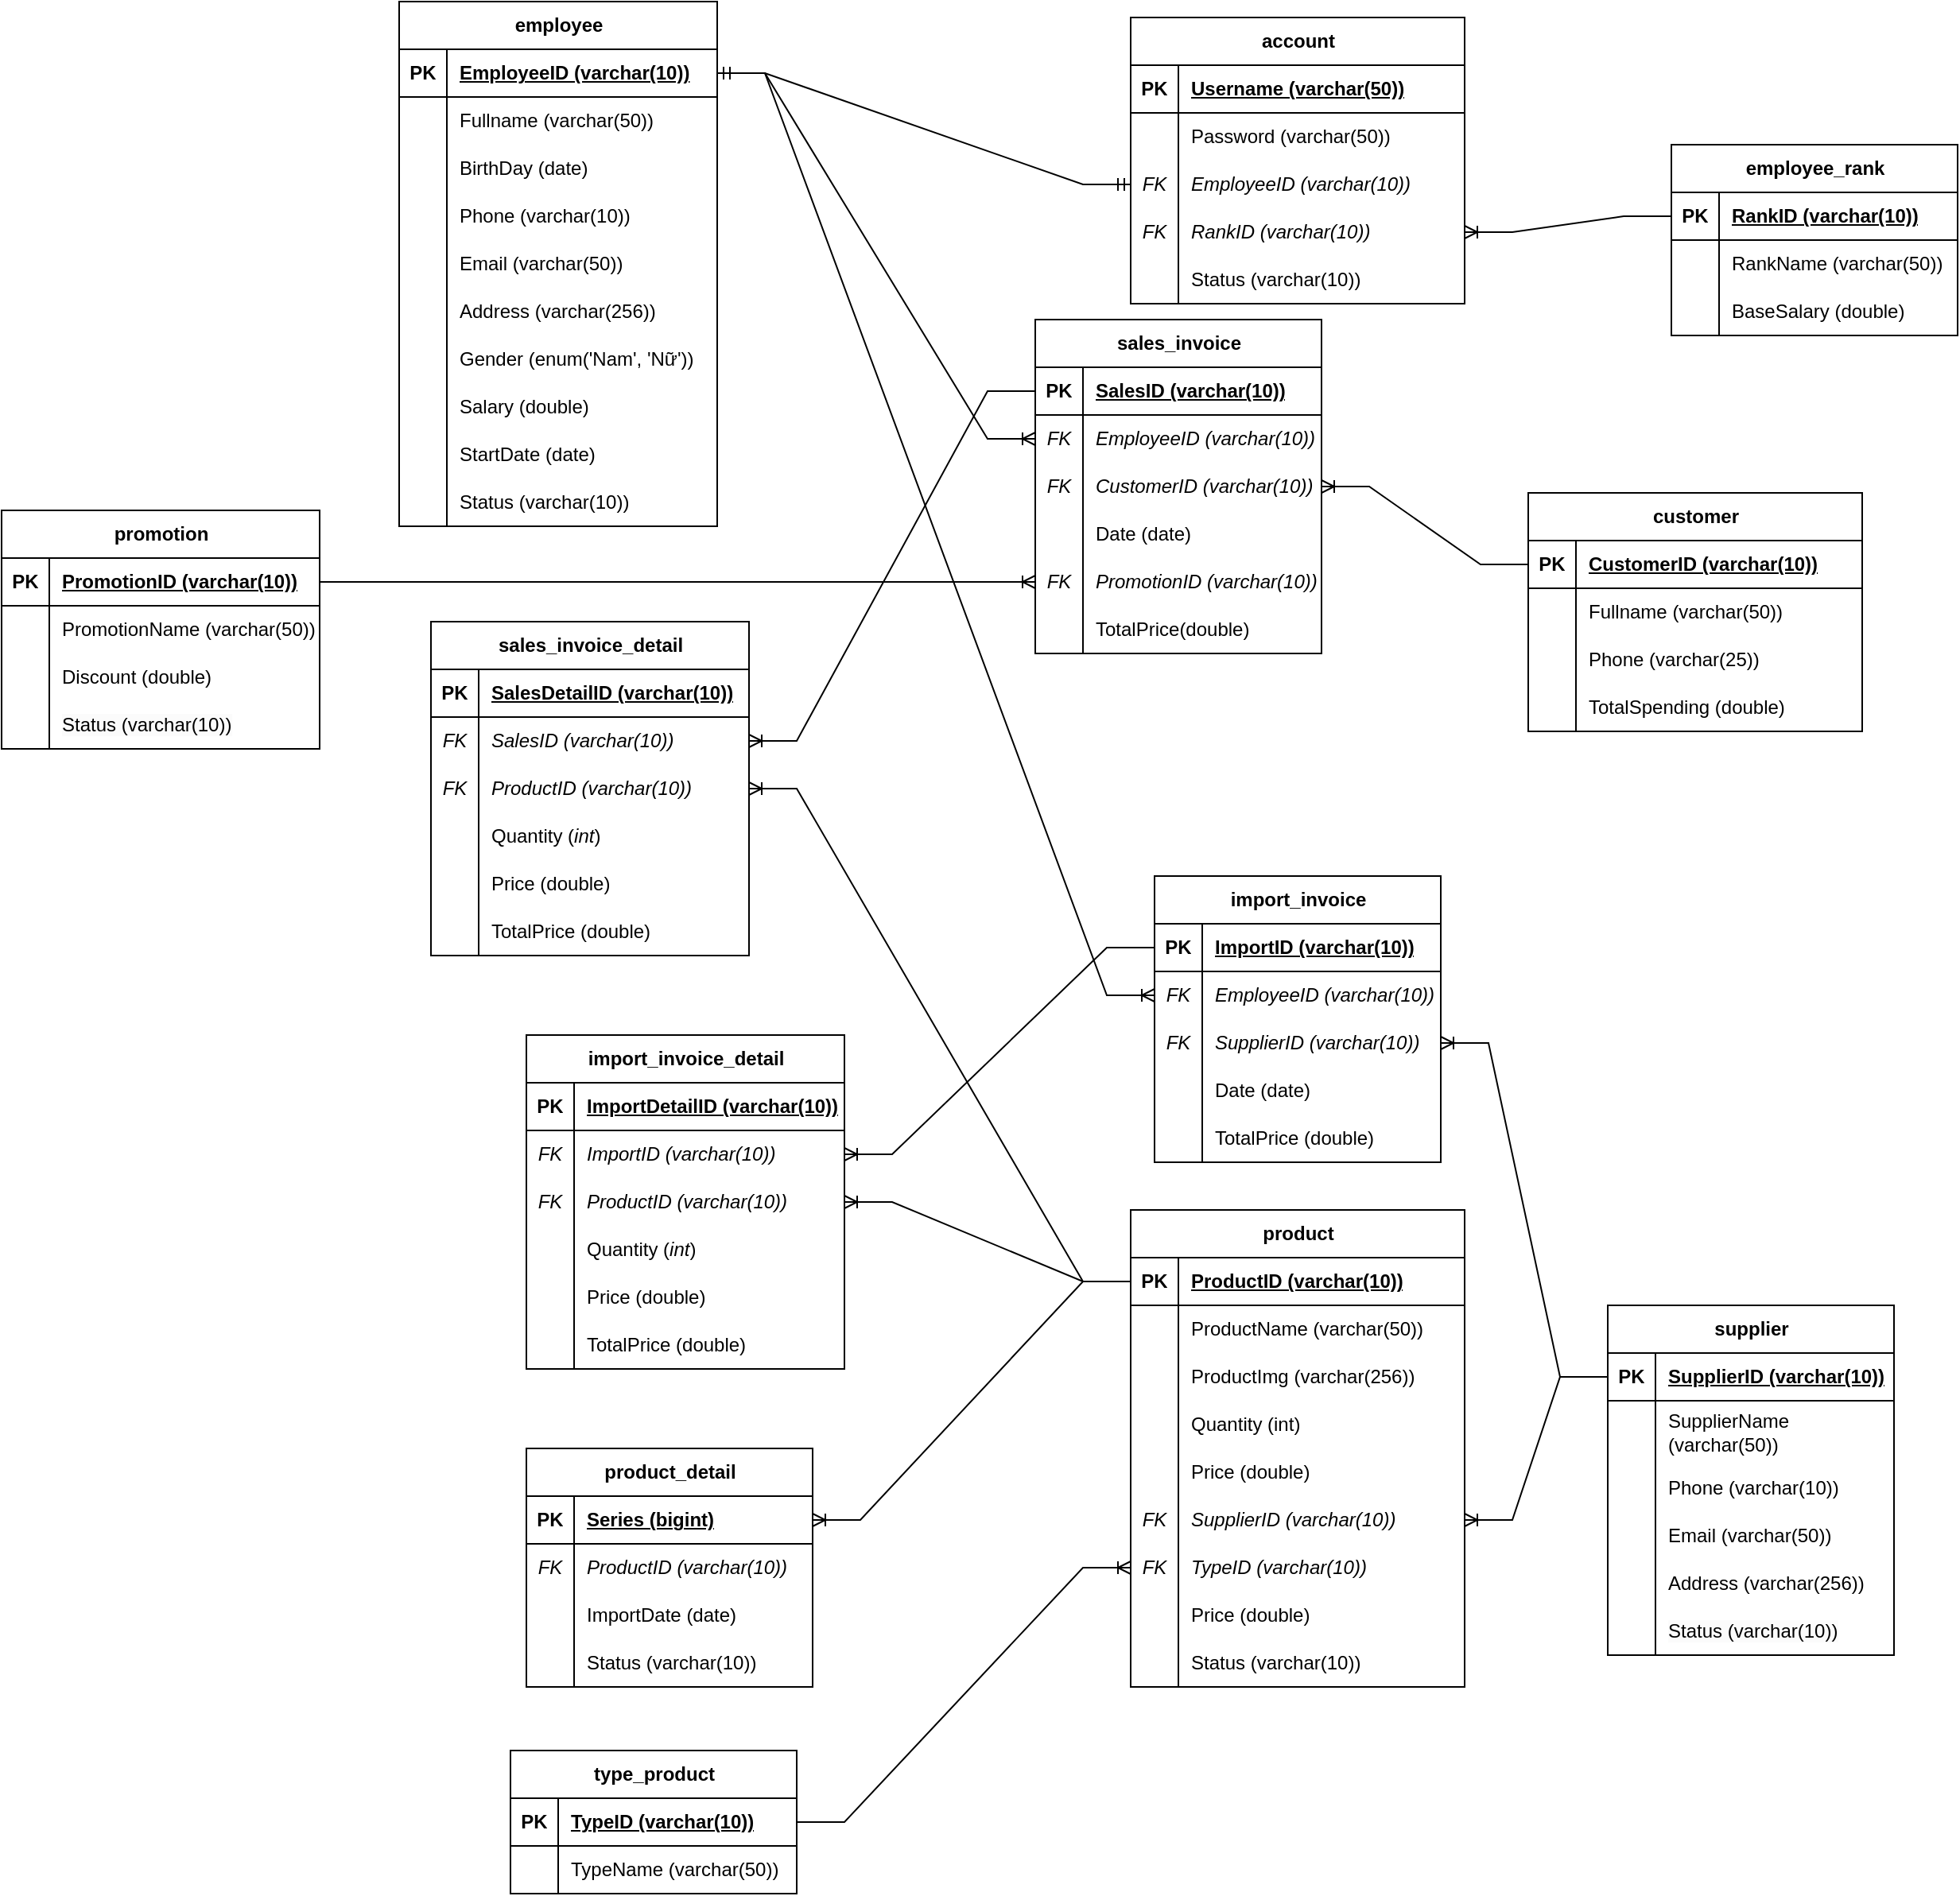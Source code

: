 <mxfile version="26.0.10">
  <diagram name="Trang-1" id="HzNXyHBfQ0bRKOngOJfk">
    <mxGraphModel dx="2501" dy="866" grid="1" gridSize="10" guides="1" tooltips="1" connect="1" arrows="1" fold="1" page="1" pageScale="1" pageWidth="827" pageHeight="1169" math="0" shadow="0">
      <root>
        <mxCell id="0" />
        <mxCell id="1" parent="0" />
        <mxCell id="9apQDx71zIAUkoUK7QmV-98" value="customer" style="shape=table;startSize=30;container=1;collapsible=1;childLayout=tableLayout;fixedRows=1;rowLines=0;fontStyle=1;align=center;resizeLast=1;html=1;" parent="1" vertex="1">
          <mxGeometry x="190" y="419" width="210" height="150" as="geometry" />
        </mxCell>
        <mxCell id="9apQDx71zIAUkoUK7QmV-99" value="" style="shape=tableRow;horizontal=0;startSize=0;swimlaneHead=0;swimlaneBody=0;fillColor=none;collapsible=0;dropTarget=0;points=[[0,0.5],[1,0.5]];portConstraint=eastwest;top=0;left=0;right=0;bottom=1;" parent="9apQDx71zIAUkoUK7QmV-98" vertex="1">
          <mxGeometry y="30" width="210" height="30" as="geometry" />
        </mxCell>
        <mxCell id="9apQDx71zIAUkoUK7QmV-100" value="PK" style="shape=partialRectangle;connectable=0;fillColor=none;top=0;left=0;bottom=0;right=0;fontStyle=1;overflow=hidden;whiteSpace=wrap;html=1;" parent="9apQDx71zIAUkoUK7QmV-99" vertex="1">
          <mxGeometry width="30" height="30" as="geometry">
            <mxRectangle width="30" height="30" as="alternateBounds" />
          </mxGeometry>
        </mxCell>
        <mxCell id="9apQDx71zIAUkoUK7QmV-101" value="CustomerID (varchar(10))" style="shape=partialRectangle;connectable=0;fillColor=none;top=0;left=0;bottom=0;right=0;align=left;spacingLeft=6;fontStyle=5;overflow=hidden;whiteSpace=wrap;html=1;" parent="9apQDx71zIAUkoUK7QmV-99" vertex="1">
          <mxGeometry x="30" width="180" height="30" as="geometry">
            <mxRectangle width="180" height="30" as="alternateBounds" />
          </mxGeometry>
        </mxCell>
        <mxCell id="9apQDx71zIAUkoUK7QmV-102" value="" style="shape=tableRow;horizontal=0;startSize=0;swimlaneHead=0;swimlaneBody=0;fillColor=none;collapsible=0;dropTarget=0;points=[[0,0.5],[1,0.5]];portConstraint=eastwest;top=0;left=0;right=0;bottom=0;" parent="9apQDx71zIAUkoUK7QmV-98" vertex="1">
          <mxGeometry y="60" width="210" height="30" as="geometry" />
        </mxCell>
        <mxCell id="9apQDx71zIAUkoUK7QmV-103" value="" style="shape=partialRectangle;connectable=0;fillColor=none;top=0;left=0;bottom=0;right=0;editable=1;overflow=hidden;whiteSpace=wrap;html=1;" parent="9apQDx71zIAUkoUK7QmV-102" vertex="1">
          <mxGeometry width="30" height="30" as="geometry">
            <mxRectangle width="30" height="30" as="alternateBounds" />
          </mxGeometry>
        </mxCell>
        <mxCell id="9apQDx71zIAUkoUK7QmV-104" value="Fullname (varchar(50))" style="shape=partialRectangle;connectable=0;fillColor=none;top=0;left=0;bottom=0;right=0;align=left;spacingLeft=6;overflow=hidden;whiteSpace=wrap;html=1;" parent="9apQDx71zIAUkoUK7QmV-102" vertex="1">
          <mxGeometry x="30" width="180" height="30" as="geometry">
            <mxRectangle width="180" height="30" as="alternateBounds" />
          </mxGeometry>
        </mxCell>
        <mxCell id="9apQDx71zIAUkoUK7QmV-108" value="" style="shape=tableRow;horizontal=0;startSize=0;swimlaneHead=0;swimlaneBody=0;fillColor=none;collapsible=0;dropTarget=0;points=[[0,0.5],[1,0.5]];portConstraint=eastwest;top=0;left=0;right=0;bottom=0;" parent="9apQDx71zIAUkoUK7QmV-98" vertex="1">
          <mxGeometry y="90" width="210" height="30" as="geometry" />
        </mxCell>
        <mxCell id="9apQDx71zIAUkoUK7QmV-109" value="" style="shape=partialRectangle;connectable=0;fillColor=none;top=0;left=0;bottom=0;right=0;editable=1;overflow=hidden;whiteSpace=wrap;html=1;" parent="9apQDx71zIAUkoUK7QmV-108" vertex="1">
          <mxGeometry width="30" height="30" as="geometry">
            <mxRectangle width="30" height="30" as="alternateBounds" />
          </mxGeometry>
        </mxCell>
        <mxCell id="9apQDx71zIAUkoUK7QmV-110" value="Phone (varchar(25))" style="shape=partialRectangle;connectable=0;fillColor=none;top=0;left=0;bottom=0;right=0;align=left;spacingLeft=6;overflow=hidden;whiteSpace=wrap;html=1;" parent="9apQDx71zIAUkoUK7QmV-108" vertex="1">
          <mxGeometry x="30" width="180" height="30" as="geometry">
            <mxRectangle width="180" height="30" as="alternateBounds" />
          </mxGeometry>
        </mxCell>
        <mxCell id="9apQDx71zIAUkoUK7QmV-126" value="" style="shape=tableRow;horizontal=0;startSize=0;swimlaneHead=0;swimlaneBody=0;fillColor=none;collapsible=0;dropTarget=0;points=[[0,0.5],[1,0.5]];portConstraint=eastwest;top=0;left=0;right=0;bottom=0;" parent="9apQDx71zIAUkoUK7QmV-98" vertex="1">
          <mxGeometry y="120" width="210" height="30" as="geometry" />
        </mxCell>
        <mxCell id="9apQDx71zIAUkoUK7QmV-127" value="" style="shape=partialRectangle;connectable=0;fillColor=none;top=0;left=0;bottom=0;right=0;editable=1;overflow=hidden;whiteSpace=wrap;html=1;" parent="9apQDx71zIAUkoUK7QmV-126" vertex="1">
          <mxGeometry width="30" height="30" as="geometry">
            <mxRectangle width="30" height="30" as="alternateBounds" />
          </mxGeometry>
        </mxCell>
        <mxCell id="9apQDx71zIAUkoUK7QmV-128" value="TotalSpending (double)" style="shape=partialRectangle;connectable=0;fillColor=none;top=0;left=0;bottom=0;right=0;align=left;spacingLeft=6;overflow=hidden;whiteSpace=wrap;html=1;" parent="9apQDx71zIAUkoUK7QmV-126" vertex="1">
          <mxGeometry x="30" width="180" height="30" as="geometry">
            <mxRectangle width="180" height="30" as="alternateBounds" />
          </mxGeometry>
        </mxCell>
        <object label="account" id="R25tBzo6S6qDHVzWYcVS-1">
          <mxCell style="shape=table;startSize=30;container=1;collapsible=1;childLayout=tableLayout;fixedRows=1;rowLines=0;fontStyle=1;align=center;resizeLast=1;html=1;" parent="1" vertex="1">
            <mxGeometry x="-60" y="120" width="210" height="180" as="geometry" />
          </mxCell>
        </object>
        <mxCell id="R25tBzo6S6qDHVzWYcVS-2" value="" style="shape=tableRow;horizontal=0;startSize=0;swimlaneHead=0;swimlaneBody=0;fillColor=none;collapsible=0;dropTarget=0;points=[[0,0.5],[1,0.5]];portConstraint=eastwest;top=0;left=0;right=0;bottom=1;" parent="R25tBzo6S6qDHVzWYcVS-1" vertex="1">
          <mxGeometry y="30" width="210" height="30" as="geometry" />
        </mxCell>
        <mxCell id="R25tBzo6S6qDHVzWYcVS-3" value="PK" style="shape=partialRectangle;connectable=0;fillColor=none;top=0;left=0;bottom=0;right=0;fontStyle=1;overflow=hidden;whiteSpace=wrap;html=1;" parent="R25tBzo6S6qDHVzWYcVS-2" vertex="1">
          <mxGeometry width="30" height="30" as="geometry">
            <mxRectangle width="30" height="30" as="alternateBounds" />
          </mxGeometry>
        </mxCell>
        <mxCell id="R25tBzo6S6qDHVzWYcVS-4" value="Username (varchar(50))" style="shape=partialRectangle;connectable=0;fillColor=none;top=0;left=0;bottom=0;right=0;align=left;spacingLeft=6;fontStyle=5;overflow=hidden;whiteSpace=wrap;html=1;" parent="R25tBzo6S6qDHVzWYcVS-2" vertex="1">
          <mxGeometry x="30" width="180" height="30" as="geometry">
            <mxRectangle width="180" height="30" as="alternateBounds" />
          </mxGeometry>
        </mxCell>
        <mxCell id="R25tBzo6S6qDHVzWYcVS-5" value="" style="shape=tableRow;horizontal=0;startSize=0;swimlaneHead=0;swimlaneBody=0;fillColor=none;collapsible=0;dropTarget=0;points=[[0,0.5],[1,0.5]];portConstraint=eastwest;top=0;left=0;right=0;bottom=0;" parent="R25tBzo6S6qDHVzWYcVS-1" vertex="1">
          <mxGeometry y="60" width="210" height="30" as="geometry" />
        </mxCell>
        <mxCell id="R25tBzo6S6qDHVzWYcVS-6" value="" style="shape=partialRectangle;connectable=0;fillColor=none;top=0;left=0;bottom=0;right=0;editable=1;overflow=hidden;whiteSpace=wrap;html=1;" parent="R25tBzo6S6qDHVzWYcVS-5" vertex="1">
          <mxGeometry width="30" height="30" as="geometry">
            <mxRectangle width="30" height="30" as="alternateBounds" />
          </mxGeometry>
        </mxCell>
        <mxCell id="R25tBzo6S6qDHVzWYcVS-7" value="Password (varchar(50))" style="shape=partialRectangle;connectable=0;fillColor=none;top=0;left=0;bottom=0;right=0;align=left;spacingLeft=6;overflow=hidden;whiteSpace=wrap;html=1;" parent="R25tBzo6S6qDHVzWYcVS-5" vertex="1">
          <mxGeometry x="30" width="180" height="30" as="geometry">
            <mxRectangle width="180" height="30" as="alternateBounds" />
          </mxGeometry>
        </mxCell>
        <mxCell id="R25tBzo6S6qDHVzWYcVS-8" value="" style="shape=tableRow;horizontal=0;startSize=0;swimlaneHead=0;swimlaneBody=0;fillColor=none;collapsible=0;dropTarget=0;points=[[0,0.5],[1,0.5]];portConstraint=eastwest;top=0;left=0;right=0;bottom=0;" parent="R25tBzo6S6qDHVzWYcVS-1" vertex="1">
          <mxGeometry y="90" width="210" height="30" as="geometry" />
        </mxCell>
        <mxCell id="R25tBzo6S6qDHVzWYcVS-9" value="FK" style="shape=partialRectangle;connectable=0;fillColor=none;top=0;left=0;bottom=0;right=0;editable=1;overflow=hidden;whiteSpace=wrap;html=1;fontStyle=2" parent="R25tBzo6S6qDHVzWYcVS-8" vertex="1">
          <mxGeometry width="30" height="30" as="geometry">
            <mxRectangle width="30" height="30" as="alternateBounds" />
          </mxGeometry>
        </mxCell>
        <mxCell id="R25tBzo6S6qDHVzWYcVS-10" value="EmployeeID (varchar(10))" style="shape=partialRectangle;connectable=0;fillColor=none;top=0;left=0;bottom=0;right=0;align=left;spacingLeft=6;overflow=hidden;whiteSpace=wrap;html=1;fontStyle=2" parent="R25tBzo6S6qDHVzWYcVS-8" vertex="1">
          <mxGeometry x="30" width="180" height="30" as="geometry">
            <mxRectangle width="180" height="30" as="alternateBounds" />
          </mxGeometry>
        </mxCell>
        <mxCell id="R25tBzo6S6qDHVzWYcVS-11" value="" style="shape=tableRow;horizontal=0;startSize=0;swimlaneHead=0;swimlaneBody=0;fillColor=none;collapsible=0;dropTarget=0;points=[[0,0.5],[1,0.5]];portConstraint=eastwest;top=0;left=0;right=0;bottom=0;" parent="R25tBzo6S6qDHVzWYcVS-1" vertex="1">
          <mxGeometry y="120" width="210" height="30" as="geometry" />
        </mxCell>
        <mxCell id="R25tBzo6S6qDHVzWYcVS-12" value="FK" style="shape=partialRectangle;connectable=0;fillColor=none;top=0;left=0;bottom=0;right=0;editable=1;overflow=hidden;whiteSpace=wrap;html=1;fontStyle=2" parent="R25tBzo6S6qDHVzWYcVS-11" vertex="1">
          <mxGeometry width="30" height="30" as="geometry">
            <mxRectangle width="30" height="30" as="alternateBounds" />
          </mxGeometry>
        </mxCell>
        <mxCell id="R25tBzo6S6qDHVzWYcVS-13" value="RankID (varchar(10))" style="shape=partialRectangle;connectable=0;fillColor=none;top=0;left=0;bottom=0;right=0;align=left;spacingLeft=6;overflow=hidden;whiteSpace=wrap;html=1;fontStyle=2" parent="R25tBzo6S6qDHVzWYcVS-11" vertex="1">
          <mxGeometry x="30" width="180" height="30" as="geometry">
            <mxRectangle width="180" height="30" as="alternateBounds" />
          </mxGeometry>
        </mxCell>
        <mxCell id="rQ35PEdcyNKxqmmk4IW3-21" value="" style="shape=tableRow;horizontal=0;startSize=0;swimlaneHead=0;swimlaneBody=0;fillColor=none;collapsible=0;dropTarget=0;points=[[0,0.5],[1,0.5]];portConstraint=eastwest;top=0;left=0;right=0;bottom=0;" vertex="1" parent="R25tBzo6S6qDHVzWYcVS-1">
          <mxGeometry y="150" width="210" height="30" as="geometry" />
        </mxCell>
        <mxCell id="rQ35PEdcyNKxqmmk4IW3-22" value="" style="shape=partialRectangle;connectable=0;fillColor=none;top=0;left=0;bottom=0;right=0;editable=1;overflow=hidden;whiteSpace=wrap;html=1;fontStyle=2" vertex="1" parent="rQ35PEdcyNKxqmmk4IW3-21">
          <mxGeometry width="30" height="30" as="geometry">
            <mxRectangle width="30" height="30" as="alternateBounds" />
          </mxGeometry>
        </mxCell>
        <mxCell id="rQ35PEdcyNKxqmmk4IW3-23" value="&lt;span style=&quot;font-style: normal;&quot;&gt;Status (varchar(10))&lt;/span&gt;" style="shape=partialRectangle;connectable=0;fillColor=none;top=0;left=0;bottom=0;right=0;align=left;spacingLeft=6;overflow=hidden;whiteSpace=wrap;html=1;fontStyle=2" vertex="1" parent="rQ35PEdcyNKxqmmk4IW3-21">
          <mxGeometry x="30" width="180" height="30" as="geometry">
            <mxRectangle width="180" height="30" as="alternateBounds" />
          </mxGeometry>
        </mxCell>
        <mxCell id="R25tBzo6S6qDHVzWYcVS-35" value="employee" style="shape=table;startSize=30;container=1;collapsible=1;childLayout=tableLayout;fixedRows=1;rowLines=0;fontStyle=1;align=center;resizeLast=1;html=1;" parent="1" vertex="1">
          <mxGeometry x="-520" y="110" width="200" height="330" as="geometry" />
        </mxCell>
        <mxCell id="R25tBzo6S6qDHVzWYcVS-36" value="" style="shape=tableRow;horizontal=0;startSize=0;swimlaneHead=0;swimlaneBody=0;fillColor=none;collapsible=0;dropTarget=0;points=[[0,0.5],[1,0.5]];portConstraint=eastwest;top=0;left=0;right=0;bottom=1;" parent="R25tBzo6S6qDHVzWYcVS-35" vertex="1">
          <mxGeometry y="30" width="200" height="30" as="geometry" />
        </mxCell>
        <mxCell id="R25tBzo6S6qDHVzWYcVS-37" value="PK" style="shape=partialRectangle;connectable=0;fillColor=none;top=0;left=0;bottom=0;right=0;fontStyle=1;overflow=hidden;whiteSpace=wrap;html=1;" parent="R25tBzo6S6qDHVzWYcVS-36" vertex="1">
          <mxGeometry width="30" height="30" as="geometry">
            <mxRectangle width="30" height="30" as="alternateBounds" />
          </mxGeometry>
        </mxCell>
        <mxCell id="R25tBzo6S6qDHVzWYcVS-38" value="EmployeeID (varchar(10))" style="shape=partialRectangle;connectable=0;fillColor=none;top=0;left=0;bottom=0;right=0;align=left;spacingLeft=6;fontStyle=5;overflow=hidden;whiteSpace=wrap;html=1;" parent="R25tBzo6S6qDHVzWYcVS-36" vertex="1">
          <mxGeometry x="30" width="170" height="30" as="geometry">
            <mxRectangle width="170" height="30" as="alternateBounds" />
          </mxGeometry>
        </mxCell>
        <mxCell id="R25tBzo6S6qDHVzWYcVS-39" value="" style="shape=tableRow;horizontal=0;startSize=0;swimlaneHead=0;swimlaneBody=0;fillColor=none;collapsible=0;dropTarget=0;points=[[0,0.5],[1,0.5]];portConstraint=eastwest;top=0;left=0;right=0;bottom=0;" parent="R25tBzo6S6qDHVzWYcVS-35" vertex="1">
          <mxGeometry y="60" width="200" height="30" as="geometry" />
        </mxCell>
        <mxCell id="R25tBzo6S6qDHVzWYcVS-40" value="" style="shape=partialRectangle;connectable=0;fillColor=none;top=0;left=0;bottom=0;right=0;editable=1;overflow=hidden;whiteSpace=wrap;html=1;" parent="R25tBzo6S6qDHVzWYcVS-39" vertex="1">
          <mxGeometry width="30" height="30" as="geometry">
            <mxRectangle width="30" height="30" as="alternateBounds" />
          </mxGeometry>
        </mxCell>
        <mxCell id="R25tBzo6S6qDHVzWYcVS-41" value="Fullname (varchar(50))" style="shape=partialRectangle;connectable=0;fillColor=none;top=0;left=0;bottom=0;right=0;align=left;spacingLeft=6;overflow=hidden;whiteSpace=wrap;html=1;" parent="R25tBzo6S6qDHVzWYcVS-39" vertex="1">
          <mxGeometry x="30" width="170" height="30" as="geometry">
            <mxRectangle width="170" height="30" as="alternateBounds" />
          </mxGeometry>
        </mxCell>
        <mxCell id="R25tBzo6S6qDHVzWYcVS-42" value="" style="shape=tableRow;horizontal=0;startSize=0;swimlaneHead=0;swimlaneBody=0;fillColor=none;collapsible=0;dropTarget=0;points=[[0,0.5],[1,0.5]];portConstraint=eastwest;top=0;left=0;right=0;bottom=0;" parent="R25tBzo6S6qDHVzWYcVS-35" vertex="1">
          <mxGeometry y="90" width="200" height="30" as="geometry" />
        </mxCell>
        <mxCell id="R25tBzo6S6qDHVzWYcVS-43" value="" style="shape=partialRectangle;connectable=0;fillColor=none;top=0;left=0;bottom=0;right=0;editable=1;overflow=hidden;whiteSpace=wrap;html=1;" parent="R25tBzo6S6qDHVzWYcVS-42" vertex="1">
          <mxGeometry width="30" height="30" as="geometry">
            <mxRectangle width="30" height="30" as="alternateBounds" />
          </mxGeometry>
        </mxCell>
        <mxCell id="R25tBzo6S6qDHVzWYcVS-44" value="BirthDay (date)" style="shape=partialRectangle;connectable=0;fillColor=none;top=0;left=0;bottom=0;right=0;align=left;spacingLeft=6;overflow=hidden;whiteSpace=wrap;html=1;" parent="R25tBzo6S6qDHVzWYcVS-42" vertex="1">
          <mxGeometry x="30" width="170" height="30" as="geometry">
            <mxRectangle width="170" height="30" as="alternateBounds" />
          </mxGeometry>
        </mxCell>
        <mxCell id="9apQDx71zIAUkoUK7QmV-14" value="" style="shape=tableRow;horizontal=0;startSize=0;swimlaneHead=0;swimlaneBody=0;fillColor=none;collapsible=0;dropTarget=0;points=[[0,0.5],[1,0.5]];portConstraint=eastwest;top=0;left=0;right=0;bottom=0;" parent="R25tBzo6S6qDHVzWYcVS-35" vertex="1">
          <mxGeometry y="120" width="200" height="30" as="geometry" />
        </mxCell>
        <mxCell id="9apQDx71zIAUkoUK7QmV-15" value="" style="shape=partialRectangle;connectable=0;fillColor=none;top=0;left=0;bottom=0;right=0;editable=1;overflow=hidden;whiteSpace=wrap;html=1;" parent="9apQDx71zIAUkoUK7QmV-14" vertex="1">
          <mxGeometry width="30" height="30" as="geometry">
            <mxRectangle width="30" height="30" as="alternateBounds" />
          </mxGeometry>
        </mxCell>
        <mxCell id="9apQDx71zIAUkoUK7QmV-16" value="Phone (varchar(10))" style="shape=partialRectangle;connectable=0;fillColor=none;top=0;left=0;bottom=0;right=0;align=left;spacingLeft=6;overflow=hidden;whiteSpace=wrap;html=1;" parent="9apQDx71zIAUkoUK7QmV-14" vertex="1">
          <mxGeometry x="30" width="170" height="30" as="geometry">
            <mxRectangle width="170" height="30" as="alternateBounds" />
          </mxGeometry>
        </mxCell>
        <mxCell id="9apQDx71zIAUkoUK7QmV-17" value="" style="shape=tableRow;horizontal=0;startSize=0;swimlaneHead=0;swimlaneBody=0;fillColor=none;collapsible=0;dropTarget=0;points=[[0,0.5],[1,0.5]];portConstraint=eastwest;top=0;left=0;right=0;bottom=0;" parent="R25tBzo6S6qDHVzWYcVS-35" vertex="1">
          <mxGeometry y="150" width="200" height="30" as="geometry" />
        </mxCell>
        <mxCell id="9apQDx71zIAUkoUK7QmV-18" value="" style="shape=partialRectangle;connectable=0;fillColor=none;top=0;left=0;bottom=0;right=0;editable=1;overflow=hidden;whiteSpace=wrap;html=1;" parent="9apQDx71zIAUkoUK7QmV-17" vertex="1">
          <mxGeometry width="30" height="30" as="geometry">
            <mxRectangle width="30" height="30" as="alternateBounds" />
          </mxGeometry>
        </mxCell>
        <mxCell id="9apQDx71zIAUkoUK7QmV-19" value="Email (varchar(50))" style="shape=partialRectangle;connectable=0;fillColor=none;top=0;left=0;bottom=0;right=0;align=left;spacingLeft=6;overflow=hidden;whiteSpace=wrap;html=1;" parent="9apQDx71zIAUkoUK7QmV-17" vertex="1">
          <mxGeometry x="30" width="170" height="30" as="geometry">
            <mxRectangle width="170" height="30" as="alternateBounds" />
          </mxGeometry>
        </mxCell>
        <mxCell id="R25tBzo6S6qDHVzWYcVS-45" value="" style="shape=tableRow;horizontal=0;startSize=0;swimlaneHead=0;swimlaneBody=0;fillColor=none;collapsible=0;dropTarget=0;points=[[0,0.5],[1,0.5]];portConstraint=eastwest;top=0;left=0;right=0;bottom=0;" parent="R25tBzo6S6qDHVzWYcVS-35" vertex="1">
          <mxGeometry y="180" width="200" height="30" as="geometry" />
        </mxCell>
        <mxCell id="R25tBzo6S6qDHVzWYcVS-46" value="" style="shape=partialRectangle;connectable=0;fillColor=none;top=0;left=0;bottom=0;right=0;editable=1;overflow=hidden;whiteSpace=wrap;html=1;" parent="R25tBzo6S6qDHVzWYcVS-45" vertex="1">
          <mxGeometry width="30" height="30" as="geometry">
            <mxRectangle width="30" height="30" as="alternateBounds" />
          </mxGeometry>
        </mxCell>
        <mxCell id="R25tBzo6S6qDHVzWYcVS-47" value="Address (varchar(256))" style="shape=partialRectangle;connectable=0;fillColor=none;top=0;left=0;bottom=0;right=0;align=left;spacingLeft=6;overflow=hidden;whiteSpace=wrap;html=1;" parent="R25tBzo6S6qDHVzWYcVS-45" vertex="1">
          <mxGeometry x="30" width="170" height="30" as="geometry">
            <mxRectangle width="170" height="30" as="alternateBounds" />
          </mxGeometry>
        </mxCell>
        <mxCell id="R25tBzo6S6qDHVzWYcVS-48" value="" style="shape=tableRow;horizontal=0;startSize=0;swimlaneHead=0;swimlaneBody=0;fillColor=none;collapsible=0;dropTarget=0;points=[[0,0.5],[1,0.5]];portConstraint=eastwest;top=0;left=0;right=0;bottom=0;" parent="R25tBzo6S6qDHVzWYcVS-35" vertex="1">
          <mxGeometry y="210" width="200" height="30" as="geometry" />
        </mxCell>
        <mxCell id="R25tBzo6S6qDHVzWYcVS-49" value="" style="shape=partialRectangle;connectable=0;fillColor=none;top=0;left=0;bottom=0;right=0;editable=1;overflow=hidden;whiteSpace=wrap;html=1;" parent="R25tBzo6S6qDHVzWYcVS-48" vertex="1">
          <mxGeometry width="30" height="30" as="geometry">
            <mxRectangle width="30" height="30" as="alternateBounds" />
          </mxGeometry>
        </mxCell>
        <mxCell id="R25tBzo6S6qDHVzWYcVS-50" value="Gender (enum(&#39;Nam&#39;, &#39;Nữ&#39;))" style="shape=partialRectangle;connectable=0;fillColor=none;top=0;left=0;bottom=0;right=0;align=left;spacingLeft=6;overflow=hidden;whiteSpace=wrap;html=1;" parent="R25tBzo6S6qDHVzWYcVS-48" vertex="1">
          <mxGeometry x="30" width="170" height="30" as="geometry">
            <mxRectangle width="170" height="30" as="alternateBounds" />
          </mxGeometry>
        </mxCell>
        <mxCell id="R25tBzo6S6qDHVzWYcVS-51" value="" style="shape=tableRow;horizontal=0;startSize=0;swimlaneHead=0;swimlaneBody=0;fillColor=none;collapsible=0;dropTarget=0;points=[[0,0.5],[1,0.5]];portConstraint=eastwest;top=0;left=0;right=0;bottom=0;" parent="R25tBzo6S6qDHVzWYcVS-35" vertex="1">
          <mxGeometry y="240" width="200" height="30" as="geometry" />
        </mxCell>
        <mxCell id="R25tBzo6S6qDHVzWYcVS-52" value="" style="shape=partialRectangle;connectable=0;fillColor=none;top=0;left=0;bottom=0;right=0;editable=1;overflow=hidden;whiteSpace=wrap;html=1;" parent="R25tBzo6S6qDHVzWYcVS-51" vertex="1">
          <mxGeometry width="30" height="30" as="geometry">
            <mxRectangle width="30" height="30" as="alternateBounds" />
          </mxGeometry>
        </mxCell>
        <mxCell id="R25tBzo6S6qDHVzWYcVS-53" value="&lt;div&gt;Salary (double)&lt;/div&gt;" style="shape=partialRectangle;connectable=0;fillColor=none;top=0;left=0;bottom=0;right=0;align=left;spacingLeft=6;overflow=hidden;whiteSpace=wrap;html=1;" parent="R25tBzo6S6qDHVzWYcVS-51" vertex="1">
          <mxGeometry x="30" width="170" height="30" as="geometry">
            <mxRectangle width="170" height="30" as="alternateBounds" />
          </mxGeometry>
        </mxCell>
        <mxCell id="R25tBzo6S6qDHVzWYcVS-70" value="" style="shape=tableRow;horizontal=0;startSize=0;swimlaneHead=0;swimlaneBody=0;fillColor=none;collapsible=0;dropTarget=0;points=[[0,0.5],[1,0.5]];portConstraint=eastwest;top=0;left=0;right=0;bottom=0;" parent="R25tBzo6S6qDHVzWYcVS-35" vertex="1">
          <mxGeometry y="270" width="200" height="30" as="geometry" />
        </mxCell>
        <mxCell id="R25tBzo6S6qDHVzWYcVS-71" value="" style="shape=partialRectangle;connectable=0;fillColor=none;top=0;left=0;bottom=0;right=0;editable=1;overflow=hidden;whiteSpace=wrap;html=1;" parent="R25tBzo6S6qDHVzWYcVS-70" vertex="1">
          <mxGeometry width="30" height="30" as="geometry">
            <mxRectangle width="30" height="30" as="alternateBounds" />
          </mxGeometry>
        </mxCell>
        <mxCell id="R25tBzo6S6qDHVzWYcVS-72" value="StartDate (date)" style="shape=partialRectangle;connectable=0;fillColor=none;top=0;left=0;bottom=0;right=0;align=left;spacingLeft=6;overflow=hidden;whiteSpace=wrap;html=1;" parent="R25tBzo6S6qDHVzWYcVS-70" vertex="1">
          <mxGeometry x="30" width="170" height="30" as="geometry">
            <mxRectangle width="170" height="30" as="alternateBounds" />
          </mxGeometry>
        </mxCell>
        <mxCell id="rQ35PEdcyNKxqmmk4IW3-1" value="" style="shape=tableRow;horizontal=0;startSize=0;swimlaneHead=0;swimlaneBody=0;fillColor=none;collapsible=0;dropTarget=0;points=[[0,0.5],[1,0.5]];portConstraint=eastwest;top=0;left=0;right=0;bottom=0;" vertex="1" parent="R25tBzo6S6qDHVzWYcVS-35">
          <mxGeometry y="300" width="200" height="30" as="geometry" />
        </mxCell>
        <mxCell id="rQ35PEdcyNKxqmmk4IW3-2" value="" style="shape=partialRectangle;connectable=0;fillColor=none;top=0;left=0;bottom=0;right=0;editable=1;overflow=hidden;whiteSpace=wrap;html=1;" vertex="1" parent="rQ35PEdcyNKxqmmk4IW3-1">
          <mxGeometry width="30" height="30" as="geometry">
            <mxRectangle width="30" height="30" as="alternateBounds" />
          </mxGeometry>
        </mxCell>
        <mxCell id="rQ35PEdcyNKxqmmk4IW3-3" value="Status (varchar(10))" style="shape=partialRectangle;connectable=0;fillColor=none;top=0;left=0;bottom=0;right=0;align=left;spacingLeft=6;overflow=hidden;whiteSpace=wrap;html=1;" vertex="1" parent="rQ35PEdcyNKxqmmk4IW3-1">
          <mxGeometry x="30" width="170" height="30" as="geometry">
            <mxRectangle width="170" height="30" as="alternateBounds" />
          </mxGeometry>
        </mxCell>
        <mxCell id="R25tBzo6S6qDHVzWYcVS-54" value="employee_rank" style="shape=table;startSize=30;container=1;collapsible=1;childLayout=tableLayout;fixedRows=1;rowLines=0;fontStyle=1;align=center;resizeLast=1;html=1;" parent="1" vertex="1">
          <mxGeometry x="280" y="200" width="180" height="120" as="geometry" />
        </mxCell>
        <mxCell id="R25tBzo6S6qDHVzWYcVS-55" value="" style="shape=tableRow;horizontal=0;startSize=0;swimlaneHead=0;swimlaneBody=0;fillColor=none;collapsible=0;dropTarget=0;points=[[0,0.5],[1,0.5]];portConstraint=eastwest;top=0;left=0;right=0;bottom=1;" parent="R25tBzo6S6qDHVzWYcVS-54" vertex="1">
          <mxGeometry y="30" width="180" height="30" as="geometry" />
        </mxCell>
        <mxCell id="R25tBzo6S6qDHVzWYcVS-56" value="PK" style="shape=partialRectangle;connectable=0;fillColor=none;top=0;left=0;bottom=0;right=0;fontStyle=1;overflow=hidden;whiteSpace=wrap;html=1;" parent="R25tBzo6S6qDHVzWYcVS-55" vertex="1">
          <mxGeometry width="30" height="30" as="geometry">
            <mxRectangle width="30" height="30" as="alternateBounds" />
          </mxGeometry>
        </mxCell>
        <mxCell id="R25tBzo6S6qDHVzWYcVS-57" value="RankID (varchar(10))" style="shape=partialRectangle;connectable=0;fillColor=none;top=0;left=0;bottom=0;right=0;align=left;spacingLeft=6;fontStyle=5;overflow=hidden;whiteSpace=wrap;html=1;" parent="R25tBzo6S6qDHVzWYcVS-55" vertex="1">
          <mxGeometry x="30" width="150" height="30" as="geometry">
            <mxRectangle width="150" height="30" as="alternateBounds" />
          </mxGeometry>
        </mxCell>
        <mxCell id="R25tBzo6S6qDHVzWYcVS-58" value="" style="shape=tableRow;horizontal=0;startSize=0;swimlaneHead=0;swimlaneBody=0;fillColor=none;collapsible=0;dropTarget=0;points=[[0,0.5],[1,0.5]];portConstraint=eastwest;top=0;left=0;right=0;bottom=0;" parent="R25tBzo6S6qDHVzWYcVS-54" vertex="1">
          <mxGeometry y="60" width="180" height="30" as="geometry" />
        </mxCell>
        <mxCell id="R25tBzo6S6qDHVzWYcVS-59" value="" style="shape=partialRectangle;connectable=0;fillColor=none;top=0;left=0;bottom=0;right=0;editable=1;overflow=hidden;whiteSpace=wrap;html=1;" parent="R25tBzo6S6qDHVzWYcVS-58" vertex="1">
          <mxGeometry width="30" height="30" as="geometry">
            <mxRectangle width="30" height="30" as="alternateBounds" />
          </mxGeometry>
        </mxCell>
        <mxCell id="R25tBzo6S6qDHVzWYcVS-60" value="RankName (varchar(50))" style="shape=partialRectangle;connectable=0;fillColor=none;top=0;left=0;bottom=0;right=0;align=left;spacingLeft=6;overflow=hidden;whiteSpace=wrap;html=1;" parent="R25tBzo6S6qDHVzWYcVS-58" vertex="1">
          <mxGeometry x="30" width="150" height="30" as="geometry">
            <mxRectangle width="150" height="30" as="alternateBounds" />
          </mxGeometry>
        </mxCell>
        <mxCell id="R25tBzo6S6qDHVzWYcVS-61" value="" style="shape=tableRow;horizontal=0;startSize=0;swimlaneHead=0;swimlaneBody=0;fillColor=none;collapsible=0;dropTarget=0;points=[[0,0.5],[1,0.5]];portConstraint=eastwest;top=0;left=0;right=0;bottom=0;" parent="R25tBzo6S6qDHVzWYcVS-54" vertex="1">
          <mxGeometry y="90" width="180" height="30" as="geometry" />
        </mxCell>
        <mxCell id="R25tBzo6S6qDHVzWYcVS-62" value="" style="shape=partialRectangle;connectable=0;fillColor=none;top=0;left=0;bottom=0;right=0;editable=1;overflow=hidden;whiteSpace=wrap;html=1;" parent="R25tBzo6S6qDHVzWYcVS-61" vertex="1">
          <mxGeometry width="30" height="30" as="geometry">
            <mxRectangle width="30" height="30" as="alternateBounds" />
          </mxGeometry>
        </mxCell>
        <mxCell id="R25tBzo6S6qDHVzWYcVS-63" value="BaseSalary (double)" style="shape=partialRectangle;connectable=0;fillColor=none;top=0;left=0;bottom=0;right=0;align=left;spacingLeft=6;overflow=hidden;whiteSpace=wrap;html=1;" parent="R25tBzo6S6qDHVzWYcVS-61" vertex="1">
          <mxGeometry x="30" width="150" height="30" as="geometry">
            <mxRectangle width="150" height="30" as="alternateBounds" />
          </mxGeometry>
        </mxCell>
        <mxCell id="R25tBzo6S6qDHVzWYcVS-67" value="" style="edgeStyle=entityRelationEdgeStyle;fontSize=12;html=1;endArrow=ERoneToMany;rounded=0;entryX=1;entryY=0.5;entryDx=0;entryDy=0;exitX=0;exitY=0.5;exitDx=0;exitDy=0;" parent="1" source="R25tBzo6S6qDHVzWYcVS-55" target="R25tBzo6S6qDHVzWYcVS-11" edge="1">
          <mxGeometry width="100" height="100" relative="1" as="geometry">
            <mxPoint x="360" y="290" as="sourcePoint" />
            <mxPoint x="240" y="210" as="targetPoint" />
            <Array as="points">
              <mxPoint x="180" y="210" />
            </Array>
          </mxGeometry>
        </mxCell>
        <mxCell id="R25tBzo6S6qDHVzWYcVS-69" value="" style="edgeStyle=entityRelationEdgeStyle;fontSize=12;html=1;endArrow=ERmandOne;startArrow=ERmandOne;rounded=0;exitX=1;exitY=0.5;exitDx=0;exitDy=0;" parent="1" source="R25tBzo6S6qDHVzWYcVS-36" target="R25tBzo6S6qDHVzWYcVS-8" edge="1">
          <mxGeometry width="100" height="100" relative="1" as="geometry">
            <mxPoint x="10" y="290" as="sourcePoint" />
            <mxPoint x="110" y="190" as="targetPoint" />
          </mxGeometry>
        </mxCell>
        <mxCell id="R25tBzo6S6qDHVzWYcVS-73" value="product" style="shape=table;startSize=30;container=1;collapsible=1;childLayout=tableLayout;fixedRows=1;rowLines=0;fontStyle=1;align=center;resizeLast=1;html=1;" parent="1" vertex="1">
          <mxGeometry x="-60" y="870" width="210" height="300" as="geometry" />
        </mxCell>
        <mxCell id="R25tBzo6S6qDHVzWYcVS-74" value="" style="shape=tableRow;horizontal=0;startSize=0;swimlaneHead=0;swimlaneBody=0;fillColor=none;collapsible=0;dropTarget=0;points=[[0,0.5],[1,0.5]];portConstraint=eastwest;top=0;left=0;right=0;bottom=1;" parent="R25tBzo6S6qDHVzWYcVS-73" vertex="1">
          <mxGeometry y="30" width="210" height="30" as="geometry" />
        </mxCell>
        <mxCell id="R25tBzo6S6qDHVzWYcVS-75" value="PK" style="shape=partialRectangle;connectable=0;fillColor=none;top=0;left=0;bottom=0;right=0;fontStyle=1;overflow=hidden;whiteSpace=wrap;html=1;" parent="R25tBzo6S6qDHVzWYcVS-74" vertex="1">
          <mxGeometry width="30" height="30" as="geometry">
            <mxRectangle width="30" height="30" as="alternateBounds" />
          </mxGeometry>
        </mxCell>
        <mxCell id="R25tBzo6S6qDHVzWYcVS-76" value="ProductID (varchar(10))" style="shape=partialRectangle;connectable=0;fillColor=none;top=0;left=0;bottom=0;right=0;align=left;spacingLeft=6;fontStyle=5;overflow=hidden;whiteSpace=wrap;html=1;" parent="R25tBzo6S6qDHVzWYcVS-74" vertex="1">
          <mxGeometry x="30" width="180" height="30" as="geometry">
            <mxRectangle width="180" height="30" as="alternateBounds" />
          </mxGeometry>
        </mxCell>
        <mxCell id="R25tBzo6S6qDHVzWYcVS-77" value="" style="shape=tableRow;horizontal=0;startSize=0;swimlaneHead=0;swimlaneBody=0;fillColor=none;collapsible=0;dropTarget=0;points=[[0,0.5],[1,0.5]];portConstraint=eastwest;top=0;left=0;right=0;bottom=0;" parent="R25tBzo6S6qDHVzWYcVS-73" vertex="1">
          <mxGeometry y="60" width="210" height="30" as="geometry" />
        </mxCell>
        <mxCell id="R25tBzo6S6qDHVzWYcVS-78" value="" style="shape=partialRectangle;connectable=0;fillColor=none;top=0;left=0;bottom=0;right=0;editable=1;overflow=hidden;whiteSpace=wrap;html=1;" parent="R25tBzo6S6qDHVzWYcVS-77" vertex="1">
          <mxGeometry width="30" height="30" as="geometry">
            <mxRectangle width="30" height="30" as="alternateBounds" />
          </mxGeometry>
        </mxCell>
        <mxCell id="R25tBzo6S6qDHVzWYcVS-79" value="ProductName (varchar(50))" style="shape=partialRectangle;connectable=0;fillColor=none;top=0;left=0;bottom=0;right=0;align=left;spacingLeft=6;overflow=hidden;whiteSpace=wrap;html=1;" parent="R25tBzo6S6qDHVzWYcVS-77" vertex="1">
          <mxGeometry x="30" width="180" height="30" as="geometry">
            <mxRectangle width="180" height="30" as="alternateBounds" />
          </mxGeometry>
        </mxCell>
        <mxCell id="R25tBzo6S6qDHVzWYcVS-80" value="" style="shape=tableRow;horizontal=0;startSize=0;swimlaneHead=0;swimlaneBody=0;fillColor=none;collapsible=0;dropTarget=0;points=[[0,0.5],[1,0.5]];portConstraint=eastwest;top=0;left=0;right=0;bottom=0;" parent="R25tBzo6S6qDHVzWYcVS-73" vertex="1">
          <mxGeometry y="90" width="210" height="30" as="geometry" />
        </mxCell>
        <mxCell id="R25tBzo6S6qDHVzWYcVS-81" value="" style="shape=partialRectangle;connectable=0;fillColor=none;top=0;left=0;bottom=0;right=0;editable=1;overflow=hidden;whiteSpace=wrap;html=1;" parent="R25tBzo6S6qDHVzWYcVS-80" vertex="1">
          <mxGeometry width="30" height="30" as="geometry">
            <mxRectangle width="30" height="30" as="alternateBounds" />
          </mxGeometry>
        </mxCell>
        <mxCell id="R25tBzo6S6qDHVzWYcVS-82" value="ProductImg (varchar(256))" style="shape=partialRectangle;connectable=0;fillColor=none;top=0;left=0;bottom=0;right=0;align=left;spacingLeft=6;overflow=hidden;whiteSpace=wrap;html=1;" parent="R25tBzo6S6qDHVzWYcVS-80" vertex="1">
          <mxGeometry x="30" width="180" height="30" as="geometry">
            <mxRectangle width="180" height="30" as="alternateBounds" />
          </mxGeometry>
        </mxCell>
        <mxCell id="cB0Ea5q1zU-HH3Sa_vTM-3" value="" style="shape=tableRow;horizontal=0;startSize=0;swimlaneHead=0;swimlaneBody=0;fillColor=none;collapsible=0;dropTarget=0;points=[[0,0.5],[1,0.5]];portConstraint=eastwest;top=0;left=0;right=0;bottom=0;" parent="R25tBzo6S6qDHVzWYcVS-73" vertex="1">
          <mxGeometry y="120" width="210" height="30" as="geometry" />
        </mxCell>
        <mxCell id="cB0Ea5q1zU-HH3Sa_vTM-4" value="" style="shape=partialRectangle;connectable=0;fillColor=none;top=0;left=0;bottom=0;right=0;editable=1;overflow=hidden;whiteSpace=wrap;html=1;" parent="cB0Ea5q1zU-HH3Sa_vTM-3" vertex="1">
          <mxGeometry width="30" height="30" as="geometry">
            <mxRectangle width="30" height="30" as="alternateBounds" />
          </mxGeometry>
        </mxCell>
        <mxCell id="cB0Ea5q1zU-HH3Sa_vTM-5" value="Quantity (int)" style="shape=partialRectangle;connectable=0;fillColor=none;top=0;left=0;bottom=0;right=0;align=left;spacingLeft=6;overflow=hidden;whiteSpace=wrap;html=1;" parent="cB0Ea5q1zU-HH3Sa_vTM-3" vertex="1">
          <mxGeometry x="30" width="180" height="30" as="geometry">
            <mxRectangle width="180" height="30" as="alternateBounds" />
          </mxGeometry>
        </mxCell>
        <mxCell id="R25tBzo6S6qDHVzWYcVS-83" value="" style="shape=tableRow;horizontal=0;startSize=0;swimlaneHead=0;swimlaneBody=0;fillColor=none;collapsible=0;dropTarget=0;points=[[0,0.5],[1,0.5]];portConstraint=eastwest;top=0;left=0;right=0;bottom=0;" parent="R25tBzo6S6qDHVzWYcVS-73" vertex="1">
          <mxGeometry y="150" width="210" height="30" as="geometry" />
        </mxCell>
        <mxCell id="R25tBzo6S6qDHVzWYcVS-84" value="" style="shape=partialRectangle;connectable=0;fillColor=none;top=0;left=0;bottom=0;right=0;editable=1;overflow=hidden;whiteSpace=wrap;html=1;" parent="R25tBzo6S6qDHVzWYcVS-83" vertex="1">
          <mxGeometry width="30" height="30" as="geometry">
            <mxRectangle width="30" height="30" as="alternateBounds" />
          </mxGeometry>
        </mxCell>
        <mxCell id="R25tBzo6S6qDHVzWYcVS-85" value="Price (double)" style="shape=partialRectangle;connectable=0;fillColor=none;top=0;left=0;bottom=0;right=0;align=left;spacingLeft=6;overflow=hidden;whiteSpace=wrap;html=1;" parent="R25tBzo6S6qDHVzWYcVS-83" vertex="1">
          <mxGeometry x="30" width="180" height="30" as="geometry">
            <mxRectangle width="180" height="30" as="alternateBounds" />
          </mxGeometry>
        </mxCell>
        <mxCell id="R25tBzo6S6qDHVzWYcVS-86" value="" style="shape=tableRow;horizontal=0;startSize=0;swimlaneHead=0;swimlaneBody=0;fillColor=none;collapsible=0;dropTarget=0;points=[[0,0.5],[1,0.5]];portConstraint=eastwest;top=0;left=0;right=0;bottom=0;" parent="R25tBzo6S6qDHVzWYcVS-73" vertex="1">
          <mxGeometry y="180" width="210" height="30" as="geometry" />
        </mxCell>
        <mxCell id="R25tBzo6S6qDHVzWYcVS-87" value="FK" style="shape=partialRectangle;connectable=0;fillColor=none;top=0;left=0;bottom=0;right=0;editable=1;overflow=hidden;whiteSpace=wrap;html=1;fontStyle=2" parent="R25tBzo6S6qDHVzWYcVS-86" vertex="1">
          <mxGeometry width="30" height="30" as="geometry">
            <mxRectangle width="30" height="30" as="alternateBounds" />
          </mxGeometry>
        </mxCell>
        <mxCell id="R25tBzo6S6qDHVzWYcVS-88" value="SupplierID (varchar(10))" style="shape=partialRectangle;connectable=0;fillColor=none;top=0;left=0;bottom=0;right=0;align=left;spacingLeft=6;overflow=hidden;whiteSpace=wrap;html=1;fontStyle=2" parent="R25tBzo6S6qDHVzWYcVS-86" vertex="1">
          <mxGeometry x="30" width="180" height="30" as="geometry">
            <mxRectangle width="180" height="30" as="alternateBounds" />
          </mxGeometry>
        </mxCell>
        <mxCell id="R25tBzo6S6qDHVzWYcVS-89" value="" style="shape=tableRow;horizontal=0;startSize=0;swimlaneHead=0;swimlaneBody=0;fillColor=none;collapsible=0;dropTarget=0;points=[[0,0.5],[1,0.5]];portConstraint=eastwest;top=0;left=0;right=0;bottom=0;" parent="R25tBzo6S6qDHVzWYcVS-73" vertex="1">
          <mxGeometry y="210" width="210" height="30" as="geometry" />
        </mxCell>
        <mxCell id="R25tBzo6S6qDHVzWYcVS-90" value="FK" style="shape=partialRectangle;connectable=0;fillColor=none;top=0;left=0;bottom=0;right=0;editable=1;overflow=hidden;whiteSpace=wrap;html=1;fontStyle=2" parent="R25tBzo6S6qDHVzWYcVS-89" vertex="1">
          <mxGeometry width="30" height="30" as="geometry">
            <mxRectangle width="30" height="30" as="alternateBounds" />
          </mxGeometry>
        </mxCell>
        <mxCell id="R25tBzo6S6qDHVzWYcVS-91" value="TypeID (varchar(10))" style="shape=partialRectangle;connectable=0;fillColor=none;top=0;left=0;bottom=0;right=0;align=left;spacingLeft=6;overflow=hidden;whiteSpace=wrap;html=1;fontStyle=2" parent="R25tBzo6S6qDHVzWYcVS-89" vertex="1">
          <mxGeometry x="30" width="180" height="30" as="geometry">
            <mxRectangle width="180" height="30" as="alternateBounds" />
          </mxGeometry>
        </mxCell>
        <mxCell id="R25tBzo6S6qDHVzWYcVS-92" value="" style="shape=tableRow;horizontal=0;startSize=0;swimlaneHead=0;swimlaneBody=0;fillColor=none;collapsible=0;dropTarget=0;points=[[0,0.5],[1,0.5]];portConstraint=eastwest;top=0;left=0;right=0;bottom=0;fontStyle=2" parent="R25tBzo6S6qDHVzWYcVS-73" vertex="1">
          <mxGeometry y="240" width="210" height="30" as="geometry" />
        </mxCell>
        <mxCell id="R25tBzo6S6qDHVzWYcVS-93" value="" style="shape=partialRectangle;connectable=0;fillColor=none;top=0;left=0;bottom=0;right=0;editable=1;overflow=hidden;whiteSpace=wrap;html=1;fontStyle=2" parent="R25tBzo6S6qDHVzWYcVS-92" vertex="1">
          <mxGeometry width="30" height="30" as="geometry">
            <mxRectangle width="30" height="30" as="alternateBounds" />
          </mxGeometry>
        </mxCell>
        <mxCell id="R25tBzo6S6qDHVzWYcVS-94" value="&lt;span style=&quot;font-style: normal;&quot;&gt;Price (double)&lt;/span&gt;" style="shape=partialRectangle;connectable=0;fillColor=none;top=0;left=0;bottom=0;right=0;align=left;spacingLeft=6;overflow=hidden;whiteSpace=wrap;html=1;fontStyle=2" parent="R25tBzo6S6qDHVzWYcVS-92" vertex="1">
          <mxGeometry x="30" width="180" height="30" as="geometry">
            <mxRectangle width="180" height="30" as="alternateBounds" />
          </mxGeometry>
        </mxCell>
        <mxCell id="9apQDx71zIAUkoUK7QmV-38" value="" style="shape=tableRow;horizontal=0;startSize=0;swimlaneHead=0;swimlaneBody=0;fillColor=none;collapsible=0;dropTarget=0;points=[[0,0.5],[1,0.5]];portConstraint=eastwest;top=0;left=0;right=0;bottom=0;fontStyle=2" parent="R25tBzo6S6qDHVzWYcVS-73" vertex="1">
          <mxGeometry y="270" width="210" height="30" as="geometry" />
        </mxCell>
        <mxCell id="9apQDx71zIAUkoUK7QmV-39" value="" style="shape=partialRectangle;connectable=0;fillColor=none;top=0;left=0;bottom=0;right=0;editable=1;overflow=hidden;whiteSpace=wrap;html=1;fontStyle=2" parent="9apQDx71zIAUkoUK7QmV-38" vertex="1">
          <mxGeometry width="30" height="30" as="geometry">
            <mxRectangle width="30" height="30" as="alternateBounds" />
          </mxGeometry>
        </mxCell>
        <mxCell id="9apQDx71zIAUkoUK7QmV-40" value="&lt;span style=&quot;font-style: normal;&quot;&gt;Status (varchar(10))&lt;/span&gt;" style="shape=partialRectangle;connectable=0;fillColor=none;top=0;left=0;bottom=0;right=0;align=left;spacingLeft=6;overflow=hidden;whiteSpace=wrap;html=1;fontStyle=2" parent="9apQDx71zIAUkoUK7QmV-38" vertex="1">
          <mxGeometry x="30" width="180" height="30" as="geometry">
            <mxRectangle width="180" height="30" as="alternateBounds" />
          </mxGeometry>
        </mxCell>
        <mxCell id="9apQDx71zIAUkoUK7QmV-1" value="supplier" style="shape=table;startSize=30;container=1;collapsible=1;childLayout=tableLayout;fixedRows=1;rowLines=0;fontStyle=1;align=center;resizeLast=1;html=1;" parent="1" vertex="1">
          <mxGeometry x="240" y="930" width="180" height="220" as="geometry" />
        </mxCell>
        <mxCell id="9apQDx71zIAUkoUK7QmV-2" value="" style="shape=tableRow;horizontal=0;startSize=0;swimlaneHead=0;swimlaneBody=0;fillColor=none;collapsible=0;dropTarget=0;points=[[0,0.5],[1,0.5]];portConstraint=eastwest;top=0;left=0;right=0;bottom=1;" parent="9apQDx71zIAUkoUK7QmV-1" vertex="1">
          <mxGeometry y="30" width="180" height="30" as="geometry" />
        </mxCell>
        <mxCell id="9apQDx71zIAUkoUK7QmV-3" value="PK" style="shape=partialRectangle;connectable=0;fillColor=none;top=0;left=0;bottom=0;right=0;fontStyle=1;overflow=hidden;whiteSpace=wrap;html=1;" parent="9apQDx71zIAUkoUK7QmV-2" vertex="1">
          <mxGeometry width="30" height="30" as="geometry">
            <mxRectangle width="30" height="30" as="alternateBounds" />
          </mxGeometry>
        </mxCell>
        <mxCell id="9apQDx71zIAUkoUK7QmV-4" value="SupplierID (varchar(10))" style="shape=partialRectangle;connectable=0;fillColor=none;top=0;left=0;bottom=0;right=0;align=left;spacingLeft=6;fontStyle=5;overflow=hidden;whiteSpace=wrap;html=1;" parent="9apQDx71zIAUkoUK7QmV-2" vertex="1">
          <mxGeometry x="30" width="150" height="30" as="geometry">
            <mxRectangle width="150" height="30" as="alternateBounds" />
          </mxGeometry>
        </mxCell>
        <mxCell id="9apQDx71zIAUkoUK7QmV-5" value="" style="shape=tableRow;horizontal=0;startSize=0;swimlaneHead=0;swimlaneBody=0;fillColor=none;collapsible=0;dropTarget=0;points=[[0,0.5],[1,0.5]];portConstraint=eastwest;top=0;left=0;right=0;bottom=0;" parent="9apQDx71zIAUkoUK7QmV-1" vertex="1">
          <mxGeometry y="60" width="180" height="40" as="geometry" />
        </mxCell>
        <mxCell id="9apQDx71zIAUkoUK7QmV-6" value="" style="shape=partialRectangle;connectable=0;fillColor=none;top=0;left=0;bottom=0;right=0;editable=1;overflow=hidden;whiteSpace=wrap;html=1;" parent="9apQDx71zIAUkoUK7QmV-5" vertex="1">
          <mxGeometry width="30" height="40" as="geometry">
            <mxRectangle width="30" height="40" as="alternateBounds" />
          </mxGeometry>
        </mxCell>
        <mxCell id="9apQDx71zIAUkoUK7QmV-7" value="SupplierName (varchar(50))" style="shape=partialRectangle;connectable=0;fillColor=none;top=0;left=0;bottom=0;right=0;align=left;spacingLeft=6;overflow=hidden;whiteSpace=wrap;html=1;" parent="9apQDx71zIAUkoUK7QmV-5" vertex="1">
          <mxGeometry x="30" width="150" height="40" as="geometry">
            <mxRectangle width="150" height="40" as="alternateBounds" />
          </mxGeometry>
        </mxCell>
        <mxCell id="9apQDx71zIAUkoUK7QmV-8" value="" style="shape=tableRow;horizontal=0;startSize=0;swimlaneHead=0;swimlaneBody=0;fillColor=none;collapsible=0;dropTarget=0;points=[[0,0.5],[1,0.5]];portConstraint=eastwest;top=0;left=0;right=0;bottom=0;" parent="9apQDx71zIAUkoUK7QmV-1" vertex="1">
          <mxGeometry y="100" width="180" height="30" as="geometry" />
        </mxCell>
        <mxCell id="9apQDx71zIAUkoUK7QmV-9" value="" style="shape=partialRectangle;connectable=0;fillColor=none;top=0;left=0;bottom=0;right=0;editable=1;overflow=hidden;whiteSpace=wrap;html=1;" parent="9apQDx71zIAUkoUK7QmV-8" vertex="1">
          <mxGeometry width="30" height="30" as="geometry">
            <mxRectangle width="30" height="30" as="alternateBounds" />
          </mxGeometry>
        </mxCell>
        <mxCell id="9apQDx71zIAUkoUK7QmV-10" value="Phone (varchar(10))" style="shape=partialRectangle;connectable=0;fillColor=none;top=0;left=0;bottom=0;right=0;align=left;spacingLeft=6;overflow=hidden;whiteSpace=wrap;html=1;" parent="9apQDx71zIAUkoUK7QmV-8" vertex="1">
          <mxGeometry x="30" width="150" height="30" as="geometry">
            <mxRectangle width="150" height="30" as="alternateBounds" />
          </mxGeometry>
        </mxCell>
        <mxCell id="9apQDx71zIAUkoUK7QmV-11" value="" style="shape=tableRow;horizontal=0;startSize=0;swimlaneHead=0;swimlaneBody=0;fillColor=none;collapsible=0;dropTarget=0;points=[[0,0.5],[1,0.5]];portConstraint=eastwest;top=0;left=0;right=0;bottom=0;" parent="9apQDx71zIAUkoUK7QmV-1" vertex="1">
          <mxGeometry y="130" width="180" height="30" as="geometry" />
        </mxCell>
        <mxCell id="9apQDx71zIAUkoUK7QmV-12" value="" style="shape=partialRectangle;connectable=0;fillColor=none;top=0;left=0;bottom=0;right=0;editable=1;overflow=hidden;whiteSpace=wrap;html=1;" parent="9apQDx71zIAUkoUK7QmV-11" vertex="1">
          <mxGeometry width="30" height="30" as="geometry">
            <mxRectangle width="30" height="30" as="alternateBounds" />
          </mxGeometry>
        </mxCell>
        <mxCell id="9apQDx71zIAUkoUK7QmV-13" value="Email (varchar(50))" style="shape=partialRectangle;connectable=0;fillColor=none;top=0;left=0;bottom=0;right=0;align=left;spacingLeft=6;overflow=hidden;whiteSpace=wrap;html=1;" parent="9apQDx71zIAUkoUK7QmV-11" vertex="1">
          <mxGeometry x="30" width="150" height="30" as="geometry">
            <mxRectangle width="150" height="30" as="alternateBounds" />
          </mxGeometry>
        </mxCell>
        <mxCell id="9apQDx71zIAUkoUK7QmV-20" value="" style="shape=tableRow;horizontal=0;startSize=0;swimlaneHead=0;swimlaneBody=0;fillColor=none;collapsible=0;dropTarget=0;points=[[0,0.5],[1,0.5]];portConstraint=eastwest;top=0;left=0;right=0;bottom=0;" parent="9apQDx71zIAUkoUK7QmV-1" vertex="1">
          <mxGeometry y="160" width="180" height="30" as="geometry" />
        </mxCell>
        <mxCell id="9apQDx71zIAUkoUK7QmV-21" value="" style="shape=partialRectangle;connectable=0;fillColor=none;top=0;left=0;bottom=0;right=0;editable=1;overflow=hidden;whiteSpace=wrap;html=1;" parent="9apQDx71zIAUkoUK7QmV-20" vertex="1">
          <mxGeometry width="30" height="30" as="geometry">
            <mxRectangle width="30" height="30" as="alternateBounds" />
          </mxGeometry>
        </mxCell>
        <mxCell id="9apQDx71zIAUkoUK7QmV-22" value="Address (varchar(256))" style="shape=partialRectangle;connectable=0;fillColor=none;top=0;left=0;bottom=0;right=0;align=left;spacingLeft=6;overflow=hidden;whiteSpace=wrap;html=1;" parent="9apQDx71zIAUkoUK7QmV-20" vertex="1">
          <mxGeometry x="30" width="150" height="30" as="geometry">
            <mxRectangle width="150" height="30" as="alternateBounds" />
          </mxGeometry>
        </mxCell>
        <mxCell id="rQ35PEdcyNKxqmmk4IW3-28" value="" style="shape=tableRow;horizontal=0;startSize=0;swimlaneHead=0;swimlaneBody=0;fillColor=none;collapsible=0;dropTarget=0;points=[[0,0.5],[1,0.5]];portConstraint=eastwest;top=0;left=0;right=0;bottom=0;" vertex="1" parent="9apQDx71zIAUkoUK7QmV-1">
          <mxGeometry y="190" width="180" height="30" as="geometry" />
        </mxCell>
        <mxCell id="rQ35PEdcyNKxqmmk4IW3-29" value="" style="shape=partialRectangle;connectable=0;fillColor=none;top=0;left=0;bottom=0;right=0;editable=1;overflow=hidden;whiteSpace=wrap;html=1;" vertex="1" parent="rQ35PEdcyNKxqmmk4IW3-28">
          <mxGeometry width="30" height="30" as="geometry">
            <mxRectangle width="30" height="30" as="alternateBounds" />
          </mxGeometry>
        </mxCell>
        <mxCell id="rQ35PEdcyNKxqmmk4IW3-30" value="&lt;span style=&quot;color: rgb(0, 0, 0); font-family: Helvetica; font-size: 12px; font-style: normal; font-variant-ligatures: normal; font-variant-caps: normal; font-weight: 400; letter-spacing: normal; orphans: 2; text-align: left; text-indent: 0px; text-transform: none; widows: 2; word-spacing: 0px; -webkit-text-stroke-width: 0px; white-space: normal; background-color: rgb(251, 251, 251); text-decoration-thickness: initial; text-decoration-style: initial; text-decoration-color: initial; float: none; display: inline !important;&quot;&gt;Status (varchar(10))&lt;/span&gt;" style="shape=partialRectangle;connectable=0;fillColor=none;top=0;left=0;bottom=0;right=0;align=left;spacingLeft=6;overflow=hidden;whiteSpace=wrap;html=1;" vertex="1" parent="rQ35PEdcyNKxqmmk4IW3-28">
          <mxGeometry x="30" width="150" height="30" as="geometry">
            <mxRectangle width="150" height="30" as="alternateBounds" />
          </mxGeometry>
        </mxCell>
        <mxCell id="9apQDx71zIAUkoUK7QmV-23" value="" style="edgeStyle=entityRelationEdgeStyle;fontSize=12;html=1;endArrow=ERoneToMany;rounded=0;exitX=0;exitY=0.5;exitDx=0;exitDy=0;entryX=1;entryY=0.5;entryDx=0;entryDy=0;" parent="1" source="9apQDx71zIAUkoUK7QmV-2" target="R25tBzo6S6qDHVzWYcVS-86" edge="1">
          <mxGeometry width="100" height="100" relative="1" as="geometry">
            <mxPoint x="-150" y="720" as="sourcePoint" />
            <mxPoint x="-50" y="620" as="targetPoint" />
          </mxGeometry>
        </mxCell>
        <mxCell id="9apQDx71zIAUkoUK7QmV-24" value="type_product" style="shape=table;startSize=30;container=1;collapsible=1;childLayout=tableLayout;fixedRows=1;rowLines=0;fontStyle=1;align=center;resizeLast=1;html=1;" parent="1" vertex="1">
          <mxGeometry x="-450" y="1210" width="180" height="90" as="geometry" />
        </mxCell>
        <mxCell id="9apQDx71zIAUkoUK7QmV-25" value="" style="shape=tableRow;horizontal=0;startSize=0;swimlaneHead=0;swimlaneBody=0;fillColor=none;collapsible=0;dropTarget=0;points=[[0,0.5],[1,0.5]];portConstraint=eastwest;top=0;left=0;right=0;bottom=1;" parent="9apQDx71zIAUkoUK7QmV-24" vertex="1">
          <mxGeometry y="30" width="180" height="30" as="geometry" />
        </mxCell>
        <mxCell id="9apQDx71zIAUkoUK7QmV-26" value="PK" style="shape=partialRectangle;connectable=0;fillColor=none;top=0;left=0;bottom=0;right=0;fontStyle=1;overflow=hidden;whiteSpace=wrap;html=1;" parent="9apQDx71zIAUkoUK7QmV-25" vertex="1">
          <mxGeometry width="30" height="30" as="geometry">
            <mxRectangle width="30" height="30" as="alternateBounds" />
          </mxGeometry>
        </mxCell>
        <mxCell id="9apQDx71zIAUkoUK7QmV-27" value="TypeID (varchar(10))" style="shape=partialRectangle;connectable=0;fillColor=none;top=0;left=0;bottom=0;right=0;align=left;spacingLeft=6;fontStyle=5;overflow=hidden;whiteSpace=wrap;html=1;" parent="9apQDx71zIAUkoUK7QmV-25" vertex="1">
          <mxGeometry x="30" width="150" height="30" as="geometry">
            <mxRectangle width="150" height="30" as="alternateBounds" />
          </mxGeometry>
        </mxCell>
        <mxCell id="9apQDx71zIAUkoUK7QmV-28" value="" style="shape=tableRow;horizontal=0;startSize=0;swimlaneHead=0;swimlaneBody=0;fillColor=none;collapsible=0;dropTarget=0;points=[[0,0.5],[1,0.5]];portConstraint=eastwest;top=0;left=0;right=0;bottom=0;" parent="9apQDx71zIAUkoUK7QmV-24" vertex="1">
          <mxGeometry y="60" width="180" height="30" as="geometry" />
        </mxCell>
        <mxCell id="9apQDx71zIAUkoUK7QmV-29" value="" style="shape=partialRectangle;connectable=0;fillColor=none;top=0;left=0;bottom=0;right=0;editable=1;overflow=hidden;whiteSpace=wrap;html=1;" parent="9apQDx71zIAUkoUK7QmV-28" vertex="1">
          <mxGeometry width="30" height="30" as="geometry">
            <mxRectangle width="30" height="30" as="alternateBounds" />
          </mxGeometry>
        </mxCell>
        <mxCell id="9apQDx71zIAUkoUK7QmV-30" value="TypeName (varchar(50))" style="shape=partialRectangle;connectable=0;fillColor=none;top=0;left=0;bottom=0;right=0;align=left;spacingLeft=6;overflow=hidden;whiteSpace=wrap;html=1;" parent="9apQDx71zIAUkoUK7QmV-28" vertex="1">
          <mxGeometry x="30" width="150" height="30" as="geometry">
            <mxRectangle width="150" height="30" as="alternateBounds" />
          </mxGeometry>
        </mxCell>
        <mxCell id="9apQDx71zIAUkoUK7QmV-37" value="" style="edgeStyle=entityRelationEdgeStyle;fontSize=12;html=1;endArrow=ERoneToMany;rounded=0;entryX=0;entryY=0.5;entryDx=0;entryDy=0;exitX=1;exitY=0.5;exitDx=0;exitDy=0;" parent="1" source="9apQDx71zIAUkoUK7QmV-25" target="R25tBzo6S6qDHVzWYcVS-89" edge="1">
          <mxGeometry width="100" height="100" relative="1" as="geometry">
            <mxPoint x="-400" y="1040" as="sourcePoint" />
            <mxPoint x="-50" y="620" as="targetPoint" />
            <Array as="points">
              <mxPoint x="-70" y="1070" />
              <mxPoint x="120" y="1065" />
            </Array>
          </mxGeometry>
        </mxCell>
        <mxCell id="9apQDx71zIAUkoUK7QmV-41" value="import_invoice" style="shape=table;startSize=30;container=1;collapsible=1;childLayout=tableLayout;fixedRows=1;rowLines=0;fontStyle=1;align=center;resizeLast=1;html=1;" parent="1" vertex="1">
          <mxGeometry x="-45" y="660" width="180" height="180" as="geometry" />
        </mxCell>
        <mxCell id="9apQDx71zIAUkoUK7QmV-42" value="" style="shape=tableRow;horizontal=0;startSize=0;swimlaneHead=0;swimlaneBody=0;fillColor=none;collapsible=0;dropTarget=0;points=[[0,0.5],[1,0.5]];portConstraint=eastwest;top=0;left=0;right=0;bottom=1;" parent="9apQDx71zIAUkoUK7QmV-41" vertex="1">
          <mxGeometry y="30" width="180" height="30" as="geometry" />
        </mxCell>
        <mxCell id="9apQDx71zIAUkoUK7QmV-43" value="PK" style="shape=partialRectangle;connectable=0;fillColor=none;top=0;left=0;bottom=0;right=0;fontStyle=1;overflow=hidden;whiteSpace=wrap;html=1;" parent="9apQDx71zIAUkoUK7QmV-42" vertex="1">
          <mxGeometry width="30" height="30" as="geometry">
            <mxRectangle width="30" height="30" as="alternateBounds" />
          </mxGeometry>
        </mxCell>
        <mxCell id="9apQDx71zIAUkoUK7QmV-44" value="ImportID (varchar(10))" style="shape=partialRectangle;connectable=0;fillColor=none;top=0;left=0;bottom=0;right=0;align=left;spacingLeft=6;fontStyle=5;overflow=hidden;whiteSpace=wrap;html=1;" parent="9apQDx71zIAUkoUK7QmV-42" vertex="1">
          <mxGeometry x="30" width="150" height="30" as="geometry">
            <mxRectangle width="150" height="30" as="alternateBounds" />
          </mxGeometry>
        </mxCell>
        <mxCell id="9apQDx71zIAUkoUK7QmV-45" value="" style="shape=tableRow;horizontal=0;startSize=0;swimlaneHead=0;swimlaneBody=0;fillColor=none;collapsible=0;dropTarget=0;points=[[0,0.5],[1,0.5]];portConstraint=eastwest;top=0;left=0;right=0;bottom=0;" parent="9apQDx71zIAUkoUK7QmV-41" vertex="1">
          <mxGeometry y="60" width="180" height="30" as="geometry" />
        </mxCell>
        <mxCell id="9apQDx71zIAUkoUK7QmV-46" value="FK" style="shape=partialRectangle;connectable=0;fillColor=none;top=0;left=0;bottom=0;right=0;editable=1;overflow=hidden;whiteSpace=wrap;html=1;fontStyle=2" parent="9apQDx71zIAUkoUK7QmV-45" vertex="1">
          <mxGeometry width="30" height="30" as="geometry">
            <mxRectangle width="30" height="30" as="alternateBounds" />
          </mxGeometry>
        </mxCell>
        <mxCell id="9apQDx71zIAUkoUK7QmV-47" value="EmployeeID (varchar(10))" style="shape=partialRectangle;connectable=0;fillColor=none;top=0;left=0;bottom=0;right=0;align=left;spacingLeft=6;overflow=hidden;whiteSpace=wrap;html=1;fontStyle=2" parent="9apQDx71zIAUkoUK7QmV-45" vertex="1">
          <mxGeometry x="30" width="150" height="30" as="geometry">
            <mxRectangle width="150" height="30" as="alternateBounds" />
          </mxGeometry>
        </mxCell>
        <mxCell id="9apQDx71zIAUkoUK7QmV-48" value="" style="shape=tableRow;horizontal=0;startSize=0;swimlaneHead=0;swimlaneBody=0;fillColor=none;collapsible=0;dropTarget=0;points=[[0,0.5],[1,0.5]];portConstraint=eastwest;top=0;left=0;right=0;bottom=0;fontStyle=2" parent="9apQDx71zIAUkoUK7QmV-41" vertex="1">
          <mxGeometry y="90" width="180" height="30" as="geometry" />
        </mxCell>
        <mxCell id="9apQDx71zIAUkoUK7QmV-49" value="FK" style="shape=partialRectangle;connectable=0;fillColor=none;top=0;left=0;bottom=0;right=0;editable=1;overflow=hidden;whiteSpace=wrap;html=1;fontStyle=2" parent="9apQDx71zIAUkoUK7QmV-48" vertex="1">
          <mxGeometry width="30" height="30" as="geometry">
            <mxRectangle width="30" height="30" as="alternateBounds" />
          </mxGeometry>
        </mxCell>
        <mxCell id="9apQDx71zIAUkoUK7QmV-50" value="SupplierID (varchar(10))" style="shape=partialRectangle;connectable=0;fillColor=none;top=0;left=0;bottom=0;right=0;align=left;spacingLeft=6;overflow=hidden;whiteSpace=wrap;html=1;fontStyle=2" parent="9apQDx71zIAUkoUK7QmV-48" vertex="1">
          <mxGeometry x="30" width="150" height="30" as="geometry">
            <mxRectangle width="150" height="30" as="alternateBounds" />
          </mxGeometry>
        </mxCell>
        <mxCell id="9apQDx71zIAUkoUK7QmV-51" value="" style="shape=tableRow;horizontal=0;startSize=0;swimlaneHead=0;swimlaneBody=0;fillColor=none;collapsible=0;dropTarget=0;points=[[0,0.5],[1,0.5]];portConstraint=eastwest;top=0;left=0;right=0;bottom=0;" parent="9apQDx71zIAUkoUK7QmV-41" vertex="1">
          <mxGeometry y="120" width="180" height="30" as="geometry" />
        </mxCell>
        <mxCell id="9apQDx71zIAUkoUK7QmV-52" value="" style="shape=partialRectangle;connectable=0;fillColor=none;top=0;left=0;bottom=0;right=0;editable=1;overflow=hidden;whiteSpace=wrap;html=1;" parent="9apQDx71zIAUkoUK7QmV-51" vertex="1">
          <mxGeometry width="30" height="30" as="geometry">
            <mxRectangle width="30" height="30" as="alternateBounds" />
          </mxGeometry>
        </mxCell>
        <mxCell id="9apQDx71zIAUkoUK7QmV-53" value="Date (date)" style="shape=partialRectangle;connectable=0;fillColor=none;top=0;left=0;bottom=0;right=0;align=left;spacingLeft=6;overflow=hidden;whiteSpace=wrap;html=1;" parent="9apQDx71zIAUkoUK7QmV-51" vertex="1">
          <mxGeometry x="30" width="150" height="30" as="geometry">
            <mxRectangle width="150" height="30" as="alternateBounds" />
          </mxGeometry>
        </mxCell>
        <mxCell id="9apQDx71zIAUkoUK7QmV-54" value="" style="shape=tableRow;horizontal=0;startSize=0;swimlaneHead=0;swimlaneBody=0;fillColor=none;collapsible=0;dropTarget=0;points=[[0,0.5],[1,0.5]];portConstraint=eastwest;top=0;left=0;right=0;bottom=0;" parent="9apQDx71zIAUkoUK7QmV-41" vertex="1">
          <mxGeometry y="150" width="180" height="30" as="geometry" />
        </mxCell>
        <mxCell id="9apQDx71zIAUkoUK7QmV-55" value="" style="shape=partialRectangle;connectable=0;fillColor=none;top=0;left=0;bottom=0;right=0;editable=1;overflow=hidden;whiteSpace=wrap;html=1;" parent="9apQDx71zIAUkoUK7QmV-54" vertex="1">
          <mxGeometry width="30" height="30" as="geometry">
            <mxRectangle width="30" height="30" as="alternateBounds" />
          </mxGeometry>
        </mxCell>
        <mxCell id="9apQDx71zIAUkoUK7QmV-56" value="TotalPrice (double)" style="shape=partialRectangle;connectable=0;fillColor=none;top=0;left=0;bottom=0;right=0;align=left;spacingLeft=6;overflow=hidden;whiteSpace=wrap;html=1;" parent="9apQDx71zIAUkoUK7QmV-54" vertex="1">
          <mxGeometry x="30" width="150" height="30" as="geometry">
            <mxRectangle width="150" height="30" as="alternateBounds" />
          </mxGeometry>
        </mxCell>
        <mxCell id="9apQDx71zIAUkoUK7QmV-58" value="import_invoice_detail" style="shape=table;startSize=30;container=1;collapsible=1;childLayout=tableLayout;fixedRows=1;rowLines=0;fontStyle=1;align=center;resizeLast=1;html=1;" parent="1" vertex="1">
          <mxGeometry x="-440" y="760" width="200" height="210" as="geometry" />
        </mxCell>
        <mxCell id="9apQDx71zIAUkoUK7QmV-59" value="" style="shape=tableRow;horizontal=0;startSize=0;swimlaneHead=0;swimlaneBody=0;fillColor=none;collapsible=0;dropTarget=0;points=[[0,0.5],[1,0.5]];portConstraint=eastwest;top=0;left=0;right=0;bottom=1;" parent="9apQDx71zIAUkoUK7QmV-58" vertex="1">
          <mxGeometry y="30" width="200" height="30" as="geometry" />
        </mxCell>
        <mxCell id="9apQDx71zIAUkoUK7QmV-60" value="PK" style="shape=partialRectangle;connectable=0;fillColor=none;top=0;left=0;bottom=0;right=0;fontStyle=1;overflow=hidden;whiteSpace=wrap;html=1;" parent="9apQDx71zIAUkoUK7QmV-59" vertex="1">
          <mxGeometry width="30" height="30" as="geometry">
            <mxRectangle width="30" height="30" as="alternateBounds" />
          </mxGeometry>
        </mxCell>
        <mxCell id="9apQDx71zIAUkoUK7QmV-61" value="ImportDetailID (varchar(10))" style="shape=partialRectangle;connectable=0;fillColor=none;top=0;left=0;bottom=0;right=0;align=left;spacingLeft=6;fontStyle=5;overflow=hidden;whiteSpace=wrap;html=1;" parent="9apQDx71zIAUkoUK7QmV-59" vertex="1">
          <mxGeometry x="30" width="170" height="30" as="geometry">
            <mxRectangle width="170" height="30" as="alternateBounds" />
          </mxGeometry>
        </mxCell>
        <mxCell id="9apQDx71zIAUkoUK7QmV-62" value="" style="shape=tableRow;horizontal=0;startSize=0;swimlaneHead=0;swimlaneBody=0;fillColor=none;collapsible=0;dropTarget=0;points=[[0,0.5],[1,0.5]];portConstraint=eastwest;top=0;left=0;right=0;bottom=0;" parent="9apQDx71zIAUkoUK7QmV-58" vertex="1">
          <mxGeometry y="60" width="200" height="30" as="geometry" />
        </mxCell>
        <mxCell id="9apQDx71zIAUkoUK7QmV-63" value="FK" style="shape=partialRectangle;connectable=0;fillColor=none;top=0;left=0;bottom=0;right=0;editable=1;overflow=hidden;whiteSpace=wrap;html=1;fontStyle=2" parent="9apQDx71zIAUkoUK7QmV-62" vertex="1">
          <mxGeometry width="30" height="30" as="geometry">
            <mxRectangle width="30" height="30" as="alternateBounds" />
          </mxGeometry>
        </mxCell>
        <mxCell id="9apQDx71zIAUkoUK7QmV-64" value="ImportID (varchar(10))" style="shape=partialRectangle;connectable=0;fillColor=none;top=0;left=0;bottom=0;right=0;align=left;spacingLeft=6;overflow=hidden;whiteSpace=wrap;html=1;fontStyle=2" parent="9apQDx71zIAUkoUK7QmV-62" vertex="1">
          <mxGeometry x="30" width="170" height="30" as="geometry">
            <mxRectangle width="170" height="30" as="alternateBounds" />
          </mxGeometry>
        </mxCell>
        <mxCell id="9apQDx71zIAUkoUK7QmV-65" value="" style="shape=tableRow;horizontal=0;startSize=0;swimlaneHead=0;swimlaneBody=0;fillColor=none;collapsible=0;dropTarget=0;points=[[0,0.5],[1,0.5]];portConstraint=eastwest;top=0;left=0;right=0;bottom=0;" parent="9apQDx71zIAUkoUK7QmV-58" vertex="1">
          <mxGeometry y="90" width="200" height="30" as="geometry" />
        </mxCell>
        <mxCell id="9apQDx71zIAUkoUK7QmV-66" value="FK" style="shape=partialRectangle;connectable=0;fillColor=none;top=0;left=0;bottom=0;right=0;editable=1;overflow=hidden;whiteSpace=wrap;html=1;fontStyle=2" parent="9apQDx71zIAUkoUK7QmV-65" vertex="1">
          <mxGeometry width="30" height="30" as="geometry">
            <mxRectangle width="30" height="30" as="alternateBounds" />
          </mxGeometry>
        </mxCell>
        <mxCell id="9apQDx71zIAUkoUK7QmV-67" value="ProductID (varchar(10))" style="shape=partialRectangle;connectable=0;fillColor=none;top=0;left=0;bottom=0;right=0;align=left;spacingLeft=6;overflow=hidden;whiteSpace=wrap;html=1;fontStyle=2" parent="9apQDx71zIAUkoUK7QmV-65" vertex="1">
          <mxGeometry x="30" width="170" height="30" as="geometry">
            <mxRectangle width="170" height="30" as="alternateBounds" />
          </mxGeometry>
        </mxCell>
        <mxCell id="9apQDx71zIAUkoUK7QmV-68" value="" style="shape=tableRow;horizontal=0;startSize=0;swimlaneHead=0;swimlaneBody=0;fillColor=none;collapsible=0;dropTarget=0;points=[[0,0.5],[1,0.5]];portConstraint=eastwest;top=0;left=0;right=0;bottom=0;" parent="9apQDx71zIAUkoUK7QmV-58" vertex="1">
          <mxGeometry y="120" width="200" height="30" as="geometry" />
        </mxCell>
        <mxCell id="9apQDx71zIAUkoUK7QmV-69" value="" style="shape=partialRectangle;connectable=0;fillColor=none;top=0;left=0;bottom=0;right=0;editable=1;overflow=hidden;whiteSpace=wrap;html=1;" parent="9apQDx71zIAUkoUK7QmV-68" vertex="1">
          <mxGeometry width="30" height="30" as="geometry">
            <mxRectangle width="30" height="30" as="alternateBounds" />
          </mxGeometry>
        </mxCell>
        <mxCell id="9apQDx71zIAUkoUK7QmV-70" value="Quantity (&lt;i&gt;int&lt;/i&gt;)" style="shape=partialRectangle;connectable=0;fillColor=none;top=0;left=0;bottom=0;right=0;align=left;spacingLeft=6;overflow=hidden;whiteSpace=wrap;html=1;" parent="9apQDx71zIAUkoUK7QmV-68" vertex="1">
          <mxGeometry x="30" width="170" height="30" as="geometry">
            <mxRectangle width="170" height="30" as="alternateBounds" />
          </mxGeometry>
        </mxCell>
        <mxCell id="9apQDx71zIAUkoUK7QmV-76" value="" style="shape=tableRow;horizontal=0;startSize=0;swimlaneHead=0;swimlaneBody=0;fillColor=none;collapsible=0;dropTarget=0;points=[[0,0.5],[1,0.5]];portConstraint=eastwest;top=0;left=0;right=0;bottom=0;" parent="9apQDx71zIAUkoUK7QmV-58" vertex="1">
          <mxGeometry y="150" width="200" height="30" as="geometry" />
        </mxCell>
        <mxCell id="9apQDx71zIAUkoUK7QmV-77" value="" style="shape=partialRectangle;connectable=0;fillColor=none;top=0;left=0;bottom=0;right=0;editable=1;overflow=hidden;whiteSpace=wrap;html=1;" parent="9apQDx71zIAUkoUK7QmV-76" vertex="1">
          <mxGeometry width="30" height="30" as="geometry">
            <mxRectangle width="30" height="30" as="alternateBounds" />
          </mxGeometry>
        </mxCell>
        <mxCell id="9apQDx71zIAUkoUK7QmV-78" value="Price (double)" style="shape=partialRectangle;connectable=0;fillColor=none;top=0;left=0;bottom=0;right=0;align=left;spacingLeft=6;overflow=hidden;whiteSpace=wrap;html=1;" parent="9apQDx71zIAUkoUK7QmV-76" vertex="1">
          <mxGeometry x="30" width="170" height="30" as="geometry">
            <mxRectangle width="170" height="30" as="alternateBounds" />
          </mxGeometry>
        </mxCell>
        <mxCell id="9apQDx71zIAUkoUK7QmV-79" value="" style="shape=tableRow;horizontal=0;startSize=0;swimlaneHead=0;swimlaneBody=0;fillColor=none;collapsible=0;dropTarget=0;points=[[0,0.5],[1,0.5]];portConstraint=eastwest;top=0;left=0;right=0;bottom=0;" parent="9apQDx71zIAUkoUK7QmV-58" vertex="1">
          <mxGeometry y="180" width="200" height="30" as="geometry" />
        </mxCell>
        <mxCell id="9apQDx71zIAUkoUK7QmV-80" value="" style="shape=partialRectangle;connectable=0;fillColor=none;top=0;left=0;bottom=0;right=0;editable=1;overflow=hidden;whiteSpace=wrap;html=1;" parent="9apQDx71zIAUkoUK7QmV-79" vertex="1">
          <mxGeometry width="30" height="30" as="geometry">
            <mxRectangle width="30" height="30" as="alternateBounds" />
          </mxGeometry>
        </mxCell>
        <mxCell id="9apQDx71zIAUkoUK7QmV-81" value="TotalPrice (double)" style="shape=partialRectangle;connectable=0;fillColor=none;top=0;left=0;bottom=0;right=0;align=left;spacingLeft=6;overflow=hidden;whiteSpace=wrap;html=1;" parent="9apQDx71zIAUkoUK7QmV-79" vertex="1">
          <mxGeometry x="30" width="170" height="30" as="geometry">
            <mxRectangle width="170" height="30" as="alternateBounds" />
          </mxGeometry>
        </mxCell>
        <mxCell id="9apQDx71zIAUkoUK7QmV-71" value="" style="edgeStyle=entityRelationEdgeStyle;fontSize=12;html=1;endArrow=ERoneToMany;rounded=0;entryX=1;entryY=0.5;entryDx=0;entryDy=0;exitX=0;exitY=0.5;exitDx=0;exitDy=0;" parent="1" source="9apQDx71zIAUkoUK7QmV-42" target="9apQDx71zIAUkoUK7QmV-62" edge="1">
          <mxGeometry width="100" height="100" relative="1" as="geometry">
            <mxPoint x="-150" y="920" as="sourcePoint" />
            <mxPoint x="-50" y="820" as="targetPoint" />
          </mxGeometry>
        </mxCell>
        <mxCell id="9apQDx71zIAUkoUK7QmV-73" value="" style="edgeStyle=entityRelationEdgeStyle;fontSize=12;html=1;endArrow=ERoneToMany;rounded=0;entryX=1;entryY=0.5;entryDx=0;entryDy=0;exitX=0;exitY=0.5;exitDx=0;exitDy=0;" parent="1" source="R25tBzo6S6qDHVzWYcVS-74" target="9apQDx71zIAUkoUK7QmV-65" edge="1">
          <mxGeometry width="100" height="100" relative="1" as="geometry">
            <mxPoint x="-150" y="920" as="sourcePoint" />
            <mxPoint x="-50" y="820" as="targetPoint" />
          </mxGeometry>
        </mxCell>
        <mxCell id="9apQDx71zIAUkoUK7QmV-75" value="" style="edgeStyle=entityRelationEdgeStyle;fontSize=12;html=1;endArrow=ERoneToMany;rounded=0;entryX=1;entryY=0.5;entryDx=0;entryDy=0;exitX=0;exitY=0.5;exitDx=0;exitDy=0;" parent="1" source="9apQDx71zIAUkoUK7QmV-2" target="9apQDx71zIAUkoUK7QmV-48" edge="1">
          <mxGeometry width="100" height="100" relative="1" as="geometry">
            <mxPoint x="430" y="970" as="sourcePoint" />
            <mxPoint x="-50" y="820" as="targetPoint" />
            <Array as="points">
              <mxPoint x="470" y="930" />
              <mxPoint x="480" y="840" />
              <mxPoint x="480" y="780" />
              <mxPoint x="460" y="970" />
              <mxPoint x="460" y="830" />
            </Array>
          </mxGeometry>
        </mxCell>
        <mxCell id="9apQDx71zIAUkoUK7QmV-82" value="sales_invoice" style="shape=table;startSize=30;container=1;collapsible=1;childLayout=tableLayout;fixedRows=1;rowLines=0;fontStyle=1;align=center;resizeLast=1;html=1;" parent="1" vertex="1">
          <mxGeometry x="-120" y="310" width="180" height="210" as="geometry" />
        </mxCell>
        <mxCell id="9apQDx71zIAUkoUK7QmV-83" value="" style="shape=tableRow;horizontal=0;startSize=0;swimlaneHead=0;swimlaneBody=0;fillColor=none;collapsible=0;dropTarget=0;points=[[0,0.5],[1,0.5]];portConstraint=eastwest;top=0;left=0;right=0;bottom=1;" parent="9apQDx71zIAUkoUK7QmV-82" vertex="1">
          <mxGeometry y="30" width="180" height="30" as="geometry" />
        </mxCell>
        <mxCell id="9apQDx71zIAUkoUK7QmV-84" value="PK" style="shape=partialRectangle;connectable=0;fillColor=none;top=0;left=0;bottom=0;right=0;fontStyle=1;overflow=hidden;whiteSpace=wrap;html=1;" parent="9apQDx71zIAUkoUK7QmV-83" vertex="1">
          <mxGeometry width="30" height="30" as="geometry">
            <mxRectangle width="30" height="30" as="alternateBounds" />
          </mxGeometry>
        </mxCell>
        <mxCell id="9apQDx71zIAUkoUK7QmV-85" value="SalesID (varchar(10))" style="shape=partialRectangle;connectable=0;fillColor=none;top=0;left=0;bottom=0;right=0;align=left;spacingLeft=6;fontStyle=5;overflow=hidden;whiteSpace=wrap;html=1;" parent="9apQDx71zIAUkoUK7QmV-83" vertex="1">
          <mxGeometry x="30" width="150" height="30" as="geometry">
            <mxRectangle width="150" height="30" as="alternateBounds" />
          </mxGeometry>
        </mxCell>
        <mxCell id="9apQDx71zIAUkoUK7QmV-86" value="" style="shape=tableRow;horizontal=0;startSize=0;swimlaneHead=0;swimlaneBody=0;fillColor=none;collapsible=0;dropTarget=0;points=[[0,0.5],[1,0.5]];portConstraint=eastwest;top=0;left=0;right=0;bottom=0;" parent="9apQDx71zIAUkoUK7QmV-82" vertex="1">
          <mxGeometry y="60" width="180" height="30" as="geometry" />
        </mxCell>
        <mxCell id="9apQDx71zIAUkoUK7QmV-87" value="FK" style="shape=partialRectangle;connectable=0;fillColor=none;top=0;left=0;bottom=0;right=0;editable=1;overflow=hidden;whiteSpace=wrap;html=1;fontStyle=2" parent="9apQDx71zIAUkoUK7QmV-86" vertex="1">
          <mxGeometry width="30" height="30" as="geometry">
            <mxRectangle width="30" height="30" as="alternateBounds" />
          </mxGeometry>
        </mxCell>
        <mxCell id="9apQDx71zIAUkoUK7QmV-88" value="EmployeeID (varchar(10))" style="shape=partialRectangle;connectable=0;fillColor=none;top=0;left=0;bottom=0;right=0;align=left;spacingLeft=6;overflow=hidden;whiteSpace=wrap;html=1;fontStyle=2" parent="9apQDx71zIAUkoUK7QmV-86" vertex="1">
          <mxGeometry x="30" width="150" height="30" as="geometry">
            <mxRectangle width="150" height="30" as="alternateBounds" />
          </mxGeometry>
        </mxCell>
        <mxCell id="9apQDx71zIAUkoUK7QmV-95" value="" style="shape=tableRow;horizontal=0;startSize=0;swimlaneHead=0;swimlaneBody=0;fillColor=none;collapsible=0;dropTarget=0;points=[[0,0.5],[1,0.5]];portConstraint=eastwest;top=0;left=0;right=0;bottom=0;" parent="9apQDx71zIAUkoUK7QmV-82" vertex="1">
          <mxGeometry y="90" width="180" height="30" as="geometry" />
        </mxCell>
        <mxCell id="9apQDx71zIAUkoUK7QmV-96" value="FK" style="shape=partialRectangle;connectable=0;fillColor=none;top=0;left=0;bottom=0;right=0;editable=1;overflow=hidden;whiteSpace=wrap;html=1;fontStyle=2" parent="9apQDx71zIAUkoUK7QmV-95" vertex="1">
          <mxGeometry width="30" height="30" as="geometry">
            <mxRectangle width="30" height="30" as="alternateBounds" />
          </mxGeometry>
        </mxCell>
        <mxCell id="9apQDx71zIAUkoUK7QmV-97" value="CustomerID (varchar(10))" style="shape=partialRectangle;connectable=0;fillColor=none;top=0;left=0;bottom=0;right=0;align=left;spacingLeft=6;overflow=hidden;whiteSpace=wrap;html=1;fontStyle=2" parent="9apQDx71zIAUkoUK7QmV-95" vertex="1">
          <mxGeometry x="30" width="150" height="30" as="geometry">
            <mxRectangle width="150" height="30" as="alternateBounds" />
          </mxGeometry>
        </mxCell>
        <mxCell id="9apQDx71zIAUkoUK7QmV-89" value="" style="shape=tableRow;horizontal=0;startSize=0;swimlaneHead=0;swimlaneBody=0;fillColor=none;collapsible=0;dropTarget=0;points=[[0,0.5],[1,0.5]];portConstraint=eastwest;top=0;left=0;right=0;bottom=0;" parent="9apQDx71zIAUkoUK7QmV-82" vertex="1">
          <mxGeometry y="120" width="180" height="30" as="geometry" />
        </mxCell>
        <mxCell id="9apQDx71zIAUkoUK7QmV-90" value="" style="shape=partialRectangle;connectable=0;fillColor=none;top=0;left=0;bottom=0;right=0;editable=1;overflow=hidden;whiteSpace=wrap;html=1;" parent="9apQDx71zIAUkoUK7QmV-89" vertex="1">
          <mxGeometry width="30" height="30" as="geometry">
            <mxRectangle width="30" height="30" as="alternateBounds" />
          </mxGeometry>
        </mxCell>
        <mxCell id="9apQDx71zIAUkoUK7QmV-91" value="Date (date)" style="shape=partialRectangle;connectable=0;fillColor=none;top=0;left=0;bottom=0;right=0;align=left;spacingLeft=6;overflow=hidden;whiteSpace=wrap;html=1;" parent="9apQDx71zIAUkoUK7QmV-89" vertex="1">
          <mxGeometry x="30" width="150" height="30" as="geometry">
            <mxRectangle width="150" height="30" as="alternateBounds" />
          </mxGeometry>
        </mxCell>
        <mxCell id="9apQDx71zIAUkoUK7QmV-92" value="" style="shape=tableRow;horizontal=0;startSize=0;swimlaneHead=0;swimlaneBody=0;fillColor=none;collapsible=0;dropTarget=0;points=[[0,0.5],[1,0.5]];portConstraint=eastwest;top=0;left=0;right=0;bottom=0;" parent="9apQDx71zIAUkoUK7QmV-82" vertex="1">
          <mxGeometry y="150" width="180" height="30" as="geometry" />
        </mxCell>
        <mxCell id="9apQDx71zIAUkoUK7QmV-93" value="FK" style="shape=partialRectangle;connectable=0;fillColor=none;top=0;left=0;bottom=0;right=0;editable=1;overflow=hidden;whiteSpace=wrap;html=1;fontStyle=2" parent="9apQDx71zIAUkoUK7QmV-92" vertex="1">
          <mxGeometry width="30" height="30" as="geometry">
            <mxRectangle width="30" height="30" as="alternateBounds" />
          </mxGeometry>
        </mxCell>
        <mxCell id="9apQDx71zIAUkoUK7QmV-94" value="PromotionID (varchar(10))" style="shape=partialRectangle;connectable=0;fillColor=none;top=0;left=0;bottom=0;right=0;align=left;spacingLeft=6;overflow=hidden;whiteSpace=wrap;html=1;fontStyle=2" parent="9apQDx71zIAUkoUK7QmV-92" vertex="1">
          <mxGeometry x="30" width="150" height="30" as="geometry">
            <mxRectangle width="150" height="30" as="alternateBounds" />
          </mxGeometry>
        </mxCell>
        <mxCell id="e3LAfG1ycBrtaDulDX1j-19" value="" style="shape=tableRow;horizontal=0;startSize=0;swimlaneHead=0;swimlaneBody=0;fillColor=none;collapsible=0;dropTarget=0;points=[[0,0.5],[1,0.5]];portConstraint=eastwest;top=0;left=0;right=0;bottom=0;" parent="9apQDx71zIAUkoUK7QmV-82" vertex="1">
          <mxGeometry y="180" width="180" height="30" as="geometry" />
        </mxCell>
        <mxCell id="e3LAfG1ycBrtaDulDX1j-20" value="" style="shape=partialRectangle;connectable=0;fillColor=none;top=0;left=0;bottom=0;right=0;editable=1;overflow=hidden;whiteSpace=wrap;html=1;" parent="e3LAfG1ycBrtaDulDX1j-19" vertex="1">
          <mxGeometry width="30" height="30" as="geometry">
            <mxRectangle width="30" height="30" as="alternateBounds" />
          </mxGeometry>
        </mxCell>
        <mxCell id="e3LAfG1ycBrtaDulDX1j-21" value="TotalPrice(double)" style="shape=partialRectangle;connectable=0;fillColor=none;top=0;left=0;bottom=0;right=0;align=left;spacingLeft=6;overflow=hidden;whiteSpace=wrap;html=1;" parent="e3LAfG1ycBrtaDulDX1j-19" vertex="1">
          <mxGeometry x="30" width="150" height="30" as="geometry">
            <mxRectangle width="150" height="30" as="alternateBounds" />
          </mxGeometry>
        </mxCell>
        <mxCell id="9apQDx71zIAUkoUK7QmV-129" value="sales_invoice_detail" style="shape=table;startSize=30;container=1;collapsible=1;childLayout=tableLayout;fixedRows=1;rowLines=0;fontStyle=1;align=center;resizeLast=1;html=1;" parent="1" vertex="1">
          <mxGeometry x="-500" y="500" width="200" height="210" as="geometry" />
        </mxCell>
        <mxCell id="9apQDx71zIAUkoUK7QmV-130" value="" style="shape=tableRow;horizontal=0;startSize=0;swimlaneHead=0;swimlaneBody=0;fillColor=none;collapsible=0;dropTarget=0;points=[[0,0.5],[1,0.5]];portConstraint=eastwest;top=0;left=0;right=0;bottom=1;" parent="9apQDx71zIAUkoUK7QmV-129" vertex="1">
          <mxGeometry y="30" width="200" height="30" as="geometry" />
        </mxCell>
        <mxCell id="9apQDx71zIAUkoUK7QmV-131" value="PK" style="shape=partialRectangle;connectable=0;fillColor=none;top=0;left=0;bottom=0;right=0;fontStyle=1;overflow=hidden;whiteSpace=wrap;html=1;" parent="9apQDx71zIAUkoUK7QmV-130" vertex="1">
          <mxGeometry width="30" height="30" as="geometry">
            <mxRectangle width="30" height="30" as="alternateBounds" />
          </mxGeometry>
        </mxCell>
        <mxCell id="9apQDx71zIAUkoUK7QmV-132" value="SalesDetailID (varchar(10))" style="shape=partialRectangle;connectable=0;fillColor=none;top=0;left=0;bottom=0;right=0;align=left;spacingLeft=6;fontStyle=5;overflow=hidden;whiteSpace=wrap;html=1;" parent="9apQDx71zIAUkoUK7QmV-130" vertex="1">
          <mxGeometry x="30" width="170" height="30" as="geometry">
            <mxRectangle width="170" height="30" as="alternateBounds" />
          </mxGeometry>
        </mxCell>
        <mxCell id="9apQDx71zIAUkoUK7QmV-133" value="" style="shape=tableRow;horizontal=0;startSize=0;swimlaneHead=0;swimlaneBody=0;fillColor=none;collapsible=0;dropTarget=0;points=[[0,0.5],[1,0.5]];portConstraint=eastwest;top=0;left=0;right=0;bottom=0;" parent="9apQDx71zIAUkoUK7QmV-129" vertex="1">
          <mxGeometry y="60" width="200" height="30" as="geometry" />
        </mxCell>
        <mxCell id="9apQDx71zIAUkoUK7QmV-134" value="FK" style="shape=partialRectangle;connectable=0;fillColor=none;top=0;left=0;bottom=0;right=0;editable=1;overflow=hidden;whiteSpace=wrap;html=1;fontStyle=2" parent="9apQDx71zIAUkoUK7QmV-133" vertex="1">
          <mxGeometry width="30" height="30" as="geometry">
            <mxRectangle width="30" height="30" as="alternateBounds" />
          </mxGeometry>
        </mxCell>
        <mxCell id="9apQDx71zIAUkoUK7QmV-135" value="SalesID (varchar(10))" style="shape=partialRectangle;connectable=0;fillColor=none;top=0;left=0;bottom=0;right=0;align=left;spacingLeft=6;overflow=hidden;whiteSpace=wrap;html=1;fontStyle=2" parent="9apQDx71zIAUkoUK7QmV-133" vertex="1">
          <mxGeometry x="30" width="170" height="30" as="geometry">
            <mxRectangle width="170" height="30" as="alternateBounds" />
          </mxGeometry>
        </mxCell>
        <mxCell id="9apQDx71zIAUkoUK7QmV-136" value="" style="shape=tableRow;horizontal=0;startSize=0;swimlaneHead=0;swimlaneBody=0;fillColor=none;collapsible=0;dropTarget=0;points=[[0,0.5],[1,0.5]];portConstraint=eastwest;top=0;left=0;right=0;bottom=0;" parent="9apQDx71zIAUkoUK7QmV-129" vertex="1">
          <mxGeometry y="90" width="200" height="30" as="geometry" />
        </mxCell>
        <mxCell id="9apQDx71zIAUkoUK7QmV-137" value="FK" style="shape=partialRectangle;connectable=0;fillColor=none;top=0;left=0;bottom=0;right=0;editable=1;overflow=hidden;whiteSpace=wrap;html=1;fontStyle=2" parent="9apQDx71zIAUkoUK7QmV-136" vertex="1">
          <mxGeometry width="30" height="30" as="geometry">
            <mxRectangle width="30" height="30" as="alternateBounds" />
          </mxGeometry>
        </mxCell>
        <mxCell id="9apQDx71zIAUkoUK7QmV-138" value="ProductID (&lt;span style=&quot;&quot;&gt;varchar(10)&lt;/span&gt;)" style="shape=partialRectangle;connectable=0;fillColor=none;top=0;left=0;bottom=0;right=0;align=left;spacingLeft=6;overflow=hidden;whiteSpace=wrap;html=1;fontStyle=2" parent="9apQDx71zIAUkoUK7QmV-136" vertex="1">
          <mxGeometry x="30" width="170" height="30" as="geometry">
            <mxRectangle width="170" height="30" as="alternateBounds" />
          </mxGeometry>
        </mxCell>
        <mxCell id="9apQDx71zIAUkoUK7QmV-139" value="" style="shape=tableRow;horizontal=0;startSize=0;swimlaneHead=0;swimlaneBody=0;fillColor=none;collapsible=0;dropTarget=0;points=[[0,0.5],[1,0.5]];portConstraint=eastwest;top=0;left=0;right=0;bottom=0;" parent="9apQDx71zIAUkoUK7QmV-129" vertex="1">
          <mxGeometry y="120" width="200" height="30" as="geometry" />
        </mxCell>
        <mxCell id="9apQDx71zIAUkoUK7QmV-140" value="" style="shape=partialRectangle;connectable=0;fillColor=none;top=0;left=0;bottom=0;right=0;editable=1;overflow=hidden;whiteSpace=wrap;html=1;" parent="9apQDx71zIAUkoUK7QmV-139" vertex="1">
          <mxGeometry width="30" height="30" as="geometry">
            <mxRectangle width="30" height="30" as="alternateBounds" />
          </mxGeometry>
        </mxCell>
        <mxCell id="9apQDx71zIAUkoUK7QmV-141" value="Quantity (&lt;i&gt;int&lt;/i&gt;)" style="shape=partialRectangle;connectable=0;fillColor=none;top=0;left=0;bottom=0;right=0;align=left;spacingLeft=6;overflow=hidden;whiteSpace=wrap;html=1;" parent="9apQDx71zIAUkoUK7QmV-139" vertex="1">
          <mxGeometry x="30" width="170" height="30" as="geometry">
            <mxRectangle width="170" height="30" as="alternateBounds" />
          </mxGeometry>
        </mxCell>
        <mxCell id="9apQDx71zIAUkoUK7QmV-142" value="" style="shape=tableRow;horizontal=0;startSize=0;swimlaneHead=0;swimlaneBody=0;fillColor=none;collapsible=0;dropTarget=0;points=[[0,0.5],[1,0.5]];portConstraint=eastwest;top=0;left=0;right=0;bottom=0;" parent="9apQDx71zIAUkoUK7QmV-129" vertex="1">
          <mxGeometry y="150" width="200" height="30" as="geometry" />
        </mxCell>
        <mxCell id="9apQDx71zIAUkoUK7QmV-143" value="" style="shape=partialRectangle;connectable=0;fillColor=none;top=0;left=0;bottom=0;right=0;editable=1;overflow=hidden;whiteSpace=wrap;html=1;" parent="9apQDx71zIAUkoUK7QmV-142" vertex="1">
          <mxGeometry width="30" height="30" as="geometry">
            <mxRectangle width="30" height="30" as="alternateBounds" />
          </mxGeometry>
        </mxCell>
        <mxCell id="9apQDx71zIAUkoUK7QmV-144" value="Price (double)" style="shape=partialRectangle;connectable=0;fillColor=none;top=0;left=0;bottom=0;right=0;align=left;spacingLeft=6;overflow=hidden;whiteSpace=wrap;html=1;" parent="9apQDx71zIAUkoUK7QmV-142" vertex="1">
          <mxGeometry x="30" width="170" height="30" as="geometry">
            <mxRectangle width="170" height="30" as="alternateBounds" />
          </mxGeometry>
        </mxCell>
        <mxCell id="9apQDx71zIAUkoUK7QmV-145" value="" style="shape=tableRow;horizontal=0;startSize=0;swimlaneHead=0;swimlaneBody=0;fillColor=none;collapsible=0;dropTarget=0;points=[[0,0.5],[1,0.5]];portConstraint=eastwest;top=0;left=0;right=0;bottom=0;" parent="9apQDx71zIAUkoUK7QmV-129" vertex="1">
          <mxGeometry y="180" width="200" height="30" as="geometry" />
        </mxCell>
        <mxCell id="9apQDx71zIAUkoUK7QmV-146" value="" style="shape=partialRectangle;connectable=0;fillColor=none;top=0;left=0;bottom=0;right=0;editable=1;overflow=hidden;whiteSpace=wrap;html=1;" parent="9apQDx71zIAUkoUK7QmV-145" vertex="1">
          <mxGeometry width="30" height="30" as="geometry">
            <mxRectangle width="30" height="30" as="alternateBounds" />
          </mxGeometry>
        </mxCell>
        <mxCell id="9apQDx71zIAUkoUK7QmV-147" value="TotalPrice (double)" style="shape=partialRectangle;connectable=0;fillColor=none;top=0;left=0;bottom=0;right=0;align=left;spacingLeft=6;overflow=hidden;whiteSpace=wrap;html=1;" parent="9apQDx71zIAUkoUK7QmV-145" vertex="1">
          <mxGeometry x="30" width="170" height="30" as="geometry">
            <mxRectangle width="170" height="30" as="alternateBounds" />
          </mxGeometry>
        </mxCell>
        <mxCell id="9apQDx71zIAUkoUK7QmV-148" value="" style="edgeStyle=entityRelationEdgeStyle;fontSize=12;html=1;endArrow=ERoneToMany;rounded=0;exitX=0;exitY=0.5;exitDx=0;exitDy=0;" parent="1" source="9apQDx71zIAUkoUK7QmV-83" target="9apQDx71zIAUkoUK7QmV-133" edge="1">
          <mxGeometry width="100" height="100" relative="1" as="geometry">
            <mxPoint x="-110" y="600" as="sourcePoint" />
            <mxPoint x="-10" y="500" as="targetPoint" />
          </mxGeometry>
        </mxCell>
        <mxCell id="9apQDx71zIAUkoUK7QmV-151" value="" style="edgeStyle=entityRelationEdgeStyle;fontSize=12;html=1;endArrow=ERoneToMany;rounded=0;exitX=0;exitY=0.5;exitDx=0;exitDy=0;entryX=1;entryY=0.5;entryDx=0;entryDy=0;" parent="1" source="R25tBzo6S6qDHVzWYcVS-74" target="9apQDx71zIAUkoUK7QmV-136" edge="1">
          <mxGeometry width="100" height="100" relative="1" as="geometry">
            <mxPoint x="-260.0" y="557.47" as="sourcePoint" />
            <mxPoint x="-20.18" y="915" as="targetPoint" />
            <Array as="points">
              <mxPoint x="-50" y="920" />
            </Array>
          </mxGeometry>
        </mxCell>
        <mxCell id="9apQDx71zIAUkoUK7QmV-152" value="" style="edgeStyle=entityRelationEdgeStyle;fontSize=12;html=1;endArrow=ERoneToMany;rounded=0;entryX=0;entryY=0.5;entryDx=0;entryDy=0;exitX=1;exitY=0.5;exitDx=0;exitDy=0;" parent="1" source="R25tBzo6S6qDHVzWYcVS-36" target="9apQDx71zIAUkoUK7QmV-86" edge="1">
          <mxGeometry width="100" height="100" relative="1" as="geometry">
            <mxPoint x="-110" y="680" as="sourcePoint" />
            <mxPoint x="-10" y="580" as="targetPoint" />
          </mxGeometry>
        </mxCell>
        <mxCell id="9apQDx71zIAUkoUK7QmV-153" value="" style="edgeStyle=entityRelationEdgeStyle;fontSize=12;html=1;endArrow=ERoneToMany;rounded=0;exitX=0;exitY=0.5;exitDx=0;exitDy=0;" parent="1" source="9apQDx71zIAUkoUK7QmV-99" target="9apQDx71zIAUkoUK7QmV-95" edge="1">
          <mxGeometry width="100" height="100" relative="1" as="geometry">
            <mxPoint x="-110" y="680" as="sourcePoint" />
            <mxPoint x="-10" y="580" as="targetPoint" />
          </mxGeometry>
        </mxCell>
        <mxCell id="9apQDx71zIAUkoUK7QmV-157" value="" style="edgeStyle=entityRelationEdgeStyle;fontSize=12;html=1;endArrow=ERoneToMany;rounded=0;entryX=0;entryY=0.5;entryDx=0;entryDy=0;exitX=1;exitY=0.5;exitDx=0;exitDy=0;" parent="1" source="R25tBzo6S6qDHVzWYcVS-36" target="9apQDx71zIAUkoUK7QmV-45" edge="1">
          <mxGeometry width="100" height="100" relative="1" as="geometry">
            <mxPoint x="-110" y="680" as="sourcePoint" />
            <mxPoint x="-10" y="580" as="targetPoint" />
          </mxGeometry>
        </mxCell>
        <mxCell id="e3LAfG1ycBrtaDulDX1j-1" value="product_detail" style="shape=table;startSize=30;container=1;collapsible=1;childLayout=tableLayout;fixedRows=1;rowLines=0;fontStyle=1;align=center;resizeLast=1;html=1;" parent="1" vertex="1">
          <mxGeometry x="-440" y="1020" width="180" height="150" as="geometry" />
        </mxCell>
        <mxCell id="e3LAfG1ycBrtaDulDX1j-2" value="" style="shape=tableRow;horizontal=0;startSize=0;swimlaneHead=0;swimlaneBody=0;fillColor=none;collapsible=0;dropTarget=0;points=[[0,0.5],[1,0.5]];portConstraint=eastwest;top=0;left=0;right=0;bottom=1;" parent="e3LAfG1ycBrtaDulDX1j-1" vertex="1">
          <mxGeometry y="30" width="180" height="30" as="geometry" />
        </mxCell>
        <mxCell id="e3LAfG1ycBrtaDulDX1j-3" value="PK" style="shape=partialRectangle;connectable=0;fillColor=none;top=0;left=0;bottom=0;right=0;fontStyle=1;overflow=hidden;whiteSpace=wrap;html=1;" parent="e3LAfG1ycBrtaDulDX1j-2" vertex="1">
          <mxGeometry width="30" height="30" as="geometry">
            <mxRectangle width="30" height="30" as="alternateBounds" />
          </mxGeometry>
        </mxCell>
        <mxCell id="e3LAfG1ycBrtaDulDX1j-4" value="Series (bigint)" style="shape=partialRectangle;connectable=0;fillColor=none;top=0;left=0;bottom=0;right=0;align=left;spacingLeft=6;fontStyle=5;overflow=hidden;whiteSpace=wrap;html=1;" parent="e3LAfG1ycBrtaDulDX1j-2" vertex="1">
          <mxGeometry x="30" width="150" height="30" as="geometry">
            <mxRectangle width="150" height="30" as="alternateBounds" />
          </mxGeometry>
        </mxCell>
        <mxCell id="e3LAfG1ycBrtaDulDX1j-5" value="" style="shape=tableRow;horizontal=0;startSize=0;swimlaneHead=0;swimlaneBody=0;fillColor=none;collapsible=0;dropTarget=0;points=[[0,0.5],[1,0.5]];portConstraint=eastwest;top=0;left=0;right=0;bottom=0;" parent="e3LAfG1ycBrtaDulDX1j-1" vertex="1">
          <mxGeometry y="60" width="180" height="30" as="geometry" />
        </mxCell>
        <mxCell id="e3LAfG1ycBrtaDulDX1j-6" value="FK" style="shape=partialRectangle;connectable=0;fillColor=none;top=0;left=0;bottom=0;right=0;editable=1;overflow=hidden;whiteSpace=wrap;html=1;fontStyle=2" parent="e3LAfG1ycBrtaDulDX1j-5" vertex="1">
          <mxGeometry width="30" height="30" as="geometry">
            <mxRectangle width="30" height="30" as="alternateBounds" />
          </mxGeometry>
        </mxCell>
        <mxCell id="e3LAfG1ycBrtaDulDX1j-7" value="ProductID (varchar(10))" style="shape=partialRectangle;connectable=0;fillColor=none;top=0;left=0;bottom=0;right=0;align=left;spacingLeft=6;overflow=hidden;whiteSpace=wrap;html=1;fontStyle=2" parent="e3LAfG1ycBrtaDulDX1j-5" vertex="1">
          <mxGeometry x="30" width="150" height="30" as="geometry">
            <mxRectangle width="150" height="30" as="alternateBounds" />
          </mxGeometry>
        </mxCell>
        <mxCell id="rQ35PEdcyNKxqmmk4IW3-38" value="" style="shape=tableRow;horizontal=0;startSize=0;swimlaneHead=0;swimlaneBody=0;fillColor=none;collapsible=0;dropTarget=0;points=[[0,0.5],[1,0.5]];portConstraint=eastwest;top=0;left=0;right=0;bottom=0;" vertex="1" parent="e3LAfG1ycBrtaDulDX1j-1">
          <mxGeometry y="90" width="180" height="30" as="geometry" />
        </mxCell>
        <mxCell id="rQ35PEdcyNKxqmmk4IW3-39" value="" style="shape=partialRectangle;connectable=0;fillColor=none;top=0;left=0;bottom=0;right=0;editable=1;overflow=hidden;whiteSpace=wrap;html=1;fontStyle=2" vertex="1" parent="rQ35PEdcyNKxqmmk4IW3-38">
          <mxGeometry width="30" height="30" as="geometry">
            <mxRectangle width="30" height="30" as="alternateBounds" />
          </mxGeometry>
        </mxCell>
        <mxCell id="rQ35PEdcyNKxqmmk4IW3-40" value="ImportDate (date)" style="shape=partialRectangle;connectable=0;fillColor=none;top=0;left=0;bottom=0;right=0;align=left;spacingLeft=6;overflow=hidden;whiteSpace=wrap;html=1;fontStyle=0" vertex="1" parent="rQ35PEdcyNKxqmmk4IW3-38">
          <mxGeometry x="30" width="150" height="30" as="geometry">
            <mxRectangle width="150" height="30" as="alternateBounds" />
          </mxGeometry>
        </mxCell>
        <mxCell id="rQ35PEdcyNKxqmmk4IW3-41" value="" style="shape=tableRow;horizontal=0;startSize=0;swimlaneHead=0;swimlaneBody=0;fillColor=none;collapsible=0;dropTarget=0;points=[[0,0.5],[1,0.5]];portConstraint=eastwest;top=0;left=0;right=0;bottom=0;" vertex="1" parent="e3LAfG1ycBrtaDulDX1j-1">
          <mxGeometry y="120" width="180" height="30" as="geometry" />
        </mxCell>
        <mxCell id="rQ35PEdcyNKxqmmk4IW3-42" value="" style="shape=partialRectangle;connectable=0;fillColor=none;top=0;left=0;bottom=0;right=0;editable=1;overflow=hidden;whiteSpace=wrap;html=1;fontStyle=2" vertex="1" parent="rQ35PEdcyNKxqmmk4IW3-41">
          <mxGeometry width="30" height="30" as="geometry">
            <mxRectangle width="30" height="30" as="alternateBounds" />
          </mxGeometry>
        </mxCell>
        <mxCell id="rQ35PEdcyNKxqmmk4IW3-43" value="&lt;span style=&quot;font-style: normal;&quot;&gt;Status (varchar(10))&lt;/span&gt;" style="shape=partialRectangle;connectable=0;fillColor=none;top=0;left=0;bottom=0;right=0;align=left;spacingLeft=6;overflow=hidden;whiteSpace=wrap;html=1;fontStyle=2" vertex="1" parent="rQ35PEdcyNKxqmmk4IW3-41">
          <mxGeometry x="30" width="150" height="30" as="geometry">
            <mxRectangle width="150" height="30" as="alternateBounds" />
          </mxGeometry>
        </mxCell>
        <mxCell id="e3LAfG1ycBrtaDulDX1j-8" value="" style="edgeStyle=entityRelationEdgeStyle;fontSize=12;html=1;endArrow=ERoneToMany;rounded=0;entryX=1;entryY=0.5;entryDx=0;entryDy=0;" parent="1" source="R25tBzo6S6qDHVzWYcVS-74" target="e3LAfG1ycBrtaDulDX1j-2" edge="1">
          <mxGeometry width="100" height="100" relative="1" as="geometry">
            <mxPoint x="-180" y="940" as="sourcePoint" />
            <mxPoint x="-230" y="804" as="targetPoint" />
            <Array as="points">
              <mxPoint x="-80" y="1060" />
            </Array>
          </mxGeometry>
        </mxCell>
        <mxCell id="e3LAfG1ycBrtaDulDX1j-9" value="promotion" style="shape=table;startSize=30;container=1;collapsible=1;childLayout=tableLayout;fixedRows=1;rowLines=0;fontStyle=1;align=center;resizeLast=1;html=1;" parent="1" vertex="1">
          <mxGeometry x="-770" y="430" width="200" height="150" as="geometry" />
        </mxCell>
        <mxCell id="e3LAfG1ycBrtaDulDX1j-10" value="" style="shape=tableRow;horizontal=0;startSize=0;swimlaneHead=0;swimlaneBody=0;fillColor=none;collapsible=0;dropTarget=0;points=[[0,0.5],[1,0.5]];portConstraint=eastwest;top=0;left=0;right=0;bottom=1;" parent="e3LAfG1ycBrtaDulDX1j-9" vertex="1">
          <mxGeometry y="30" width="200" height="30" as="geometry" />
        </mxCell>
        <mxCell id="e3LAfG1ycBrtaDulDX1j-11" value="PK" style="shape=partialRectangle;connectable=0;fillColor=none;top=0;left=0;bottom=0;right=0;fontStyle=1;overflow=hidden;whiteSpace=wrap;html=1;" parent="e3LAfG1ycBrtaDulDX1j-10" vertex="1">
          <mxGeometry width="30" height="30" as="geometry">
            <mxRectangle width="30" height="30" as="alternateBounds" />
          </mxGeometry>
        </mxCell>
        <mxCell id="e3LAfG1ycBrtaDulDX1j-12" value="PromotionID (varchar(10))" style="shape=partialRectangle;connectable=0;fillColor=none;top=0;left=0;bottom=0;right=0;align=left;spacingLeft=6;fontStyle=5;overflow=hidden;whiteSpace=wrap;html=1;" parent="e3LAfG1ycBrtaDulDX1j-10" vertex="1">
          <mxGeometry x="30" width="170" height="30" as="geometry">
            <mxRectangle width="170" height="30" as="alternateBounds" />
          </mxGeometry>
        </mxCell>
        <mxCell id="e3LAfG1ycBrtaDulDX1j-13" value="" style="shape=tableRow;horizontal=0;startSize=0;swimlaneHead=0;swimlaneBody=0;fillColor=none;collapsible=0;dropTarget=0;points=[[0,0.5],[1,0.5]];portConstraint=eastwest;top=0;left=0;right=0;bottom=0;" parent="e3LAfG1ycBrtaDulDX1j-9" vertex="1">
          <mxGeometry y="60" width="200" height="30" as="geometry" />
        </mxCell>
        <mxCell id="e3LAfG1ycBrtaDulDX1j-14" value="" style="shape=partialRectangle;connectable=0;fillColor=none;top=0;left=0;bottom=0;right=0;editable=1;overflow=hidden;whiteSpace=wrap;html=1;" parent="e3LAfG1ycBrtaDulDX1j-13" vertex="1">
          <mxGeometry width="30" height="30" as="geometry">
            <mxRectangle width="30" height="30" as="alternateBounds" />
          </mxGeometry>
        </mxCell>
        <mxCell id="e3LAfG1ycBrtaDulDX1j-15" value="PromotionName (varchar(50))" style="shape=partialRectangle;connectable=0;fillColor=none;top=0;left=0;bottom=0;right=0;align=left;spacingLeft=6;overflow=hidden;whiteSpace=wrap;html=1;" parent="e3LAfG1ycBrtaDulDX1j-13" vertex="1">
          <mxGeometry x="30" width="170" height="30" as="geometry">
            <mxRectangle width="170" height="30" as="alternateBounds" />
          </mxGeometry>
        </mxCell>
        <mxCell id="e3LAfG1ycBrtaDulDX1j-16" value="" style="shape=tableRow;horizontal=0;startSize=0;swimlaneHead=0;swimlaneBody=0;fillColor=none;collapsible=0;dropTarget=0;points=[[0,0.5],[1,0.5]];portConstraint=eastwest;top=0;left=0;right=0;bottom=0;" parent="e3LAfG1ycBrtaDulDX1j-9" vertex="1">
          <mxGeometry y="90" width="200" height="30" as="geometry" />
        </mxCell>
        <mxCell id="e3LAfG1ycBrtaDulDX1j-17" value="" style="shape=partialRectangle;connectable=0;fillColor=none;top=0;left=0;bottom=0;right=0;editable=1;overflow=hidden;whiteSpace=wrap;html=1;" parent="e3LAfG1ycBrtaDulDX1j-16" vertex="1">
          <mxGeometry width="30" height="30" as="geometry">
            <mxRectangle width="30" height="30" as="alternateBounds" />
          </mxGeometry>
        </mxCell>
        <mxCell id="e3LAfG1ycBrtaDulDX1j-18" value="Discount (double)" style="shape=partialRectangle;connectable=0;fillColor=none;top=0;left=0;bottom=0;right=0;align=left;spacingLeft=6;overflow=hidden;whiteSpace=wrap;html=1;" parent="e3LAfG1ycBrtaDulDX1j-16" vertex="1">
          <mxGeometry x="30" width="170" height="30" as="geometry">
            <mxRectangle width="170" height="30" as="alternateBounds" />
          </mxGeometry>
        </mxCell>
        <mxCell id="rQ35PEdcyNKxqmmk4IW3-25" value="" style="shape=tableRow;horizontal=0;startSize=0;swimlaneHead=0;swimlaneBody=0;fillColor=none;collapsible=0;dropTarget=0;points=[[0,0.5],[1,0.5]];portConstraint=eastwest;top=0;left=0;right=0;bottom=0;" vertex="1" parent="e3LAfG1ycBrtaDulDX1j-9">
          <mxGeometry y="120" width="200" height="30" as="geometry" />
        </mxCell>
        <mxCell id="rQ35PEdcyNKxqmmk4IW3-26" value="" style="shape=partialRectangle;connectable=0;fillColor=none;top=0;left=0;bottom=0;right=0;editable=1;overflow=hidden;whiteSpace=wrap;html=1;" vertex="1" parent="rQ35PEdcyNKxqmmk4IW3-25">
          <mxGeometry width="30" height="30" as="geometry">
            <mxRectangle width="30" height="30" as="alternateBounds" />
          </mxGeometry>
        </mxCell>
        <mxCell id="rQ35PEdcyNKxqmmk4IW3-27" value="&lt;span style=&quot;color: rgb(0, 0, 0); font-family: Helvetica; font-size: 12px; font-style: normal; font-variant-ligatures: normal; font-variant-caps: normal; font-weight: 400; letter-spacing: normal; orphans: 2; text-align: left; text-indent: 0px; text-transform: none; widows: 2; word-spacing: 0px; -webkit-text-stroke-width: 0px; white-space: normal; background-color: rgb(251, 251, 251); text-decoration-thickness: initial; text-decoration-style: initial; text-decoration-color: initial; float: none; display: inline !important;&quot;&gt;Status (varchar(10))&lt;/span&gt;" style="shape=partialRectangle;connectable=0;fillColor=none;top=0;left=0;bottom=0;right=0;align=left;spacingLeft=6;overflow=hidden;whiteSpace=wrap;html=1;" vertex="1" parent="rQ35PEdcyNKxqmmk4IW3-25">
          <mxGeometry x="30" width="170" height="30" as="geometry">
            <mxRectangle width="170" height="30" as="alternateBounds" />
          </mxGeometry>
        </mxCell>
        <mxCell id="e3LAfG1ycBrtaDulDX1j-32" value="" style="edgeStyle=entityRelationEdgeStyle;fontSize=12;html=1;endArrow=ERoneToMany;rounded=0;entryX=0;entryY=0.5;entryDx=0;entryDy=0;exitX=1;exitY=0.5;exitDx=0;exitDy=0;" parent="1" source="e3LAfG1ycBrtaDulDX1j-10" target="9apQDx71zIAUkoUK7QmV-92" edge="1">
          <mxGeometry width="100" height="100" relative="1" as="geometry">
            <mxPoint x="-310" y="165" as="sourcePoint" />
            <mxPoint x="-110" y="395" as="targetPoint" />
          </mxGeometry>
        </mxCell>
      </root>
    </mxGraphModel>
  </diagram>
</mxfile>
